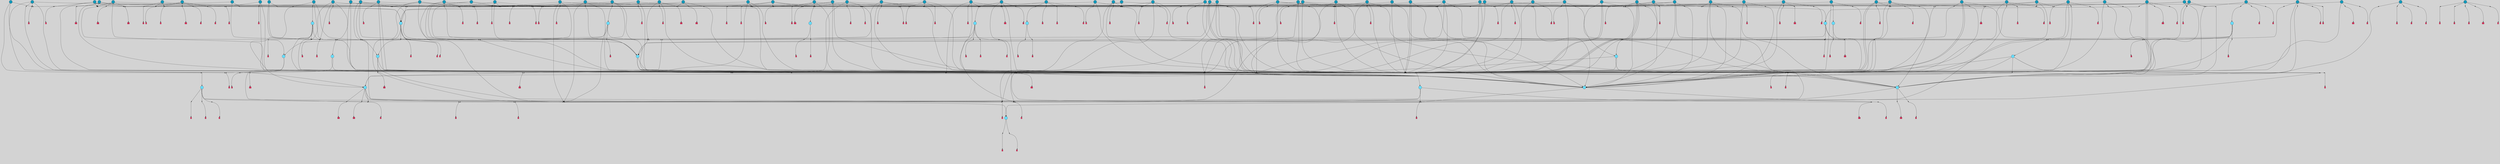 // File exported with GEGELATI v1.3.1
// On the 2024-04-08 17:50:08
// With the File::TPGGraphDotExporter
digraph{
	graph[pad = "0.212, 0.055" bgcolor = lightgray]
	node[shape=circle style = filled label = ""]
		T3 [fillcolor="#66ddff"]
		T4 [fillcolor="#66ddff"]
		T7 [fillcolor="#66ddff"]
		T9 [fillcolor="#66ddff"]
		T11 [fillcolor="#66ddff"]
		T24 [fillcolor="#66ddff"]
		T54 [fillcolor="#66ddff"]
		T129 [fillcolor="#66ddff"]
		T164 [fillcolor="#66ddff"]
		T207 [fillcolor="#66ddff"]
		T250 [fillcolor="#66ddff"]
		T264 [fillcolor="#1199bb"]
		T311 [fillcolor="#66ddff"]
		T317 [fillcolor="#66ddff"]
		T318 [fillcolor="#1199bb"]
		T344 [fillcolor="#1199bb"]
		T365 [fillcolor="#66ddff"]
		T430 [fillcolor="#1199bb"]
		T455 [fillcolor="#66ddff"]
		T503 [fillcolor="#1199bb"]
		T519 [fillcolor="#1199bb"]
		T542 [fillcolor="#1199bb"]
		T546 [fillcolor="#1199bb"]
		T563 [fillcolor="#1199bb"]
		T567 [fillcolor="#1199bb"]
		T573 [fillcolor="#1199bb"]
		T575 [fillcolor="#1199bb"]
		T585 [fillcolor="#1199bb"]
		T588 [fillcolor="#1199bb"]
		T593 [fillcolor="#1199bb"]
		T598 [fillcolor="#1199bb"]
		T601 [fillcolor="#1199bb"]
		T604 [fillcolor="#1199bb"]
		T608 [fillcolor="#1199bb"]
		T612 [fillcolor="#1199bb"]
		T627 [fillcolor="#1199bb"]
		T630 [fillcolor="#66ddff"]
		T643 [fillcolor="#1199bb"]
		T644 [fillcolor="#1199bb"]
		T653 [fillcolor="#1199bb"]
		T657 [fillcolor="#1199bb"]
		T321 [fillcolor="#1199bb"]
		T659 [fillcolor="#1199bb"]
		T660 [fillcolor="#1199bb"]
		T662 [fillcolor="#66ddff"]
		T663 [fillcolor="#1199bb"]
		T666 [fillcolor="#1199bb"]
		T668 [fillcolor="#66ddff"]
		T669 [fillcolor="#1199bb"]
		T670 [fillcolor="#1199bb"]
		T679 [fillcolor="#1199bb"]
		T682 [fillcolor="#1199bb"]
		T689 [fillcolor="#1199bb"]
		T695 [fillcolor="#1199bb"]
		T696 [fillcolor="#66ddff"]
		T697 [fillcolor="#1199bb"]
		T700 [fillcolor="#1199bb"]
		T704 [fillcolor="#1199bb"]
		T705 [fillcolor="#1199bb"]
		T706 [fillcolor="#1199bb"]
		T709 [fillcolor="#1199bb"]
		T712 [fillcolor="#1199bb"]
		T713 [fillcolor="#1199bb"]
		T714 [fillcolor="#1199bb"]
		T717 [fillcolor="#1199bb"]
		T721 [fillcolor="#1199bb"]
		T722 [fillcolor="#1199bb"]
		T726 [fillcolor="#1199bb"]
		T727 [fillcolor="#1199bb"]
		T728 [fillcolor="#1199bb"]
		T731 [fillcolor="#1199bb"]
		T732 [fillcolor="#1199bb"]
		T733 [fillcolor="#1199bb"]
		T735 [fillcolor="#1199bb"]
		T737 [fillcolor="#1199bb"]
		T739 [fillcolor="#1199bb"]
		T741 [fillcolor="#1199bb"]
		T745 [fillcolor="#1199bb"]
		T747 [fillcolor="#1199bb"]
		T749 [fillcolor="#1199bb"]
		T750 [fillcolor="#66ddff"]
		T754 [fillcolor="#1199bb"]
		T755 [fillcolor="#1199bb"]
		T758 [fillcolor="#66ddff"]
		T760 [fillcolor="#1199bb"]
		T761 [fillcolor="#1199bb"]
		T762 [fillcolor="#1199bb"]
		T763 [fillcolor="#1199bb"]
		T764 [fillcolor="#1199bb"]
		T765 [fillcolor="#1199bb"]
		T768 [fillcolor="#1199bb"]
		T770 [fillcolor="#1199bb"]
		T771 [fillcolor="#1199bb"]
		T773 [fillcolor="#1199bb"]
		T774 [fillcolor="#1199bb"]
		T775 [fillcolor="#1199bb"]
		T776 [fillcolor="#1199bb"]
		T777 [fillcolor="#1199bb"]
		T778 [fillcolor="#1199bb"]
		P9765 [fillcolor="#cccccc" shape=point] //6|
		I9765 [shape=box style=invis label="6|1&2|6#1|7&#92;n10|7&2|0#1|5&#92;n9|4&0|1#2|2&#92;n8|6&0|0#1|0&#92;n"]
		P9765 -> I9765[style=invis]
		A6908 [fillcolor="#ff3366" shape=box margin=0.03 width=0 height=0 label="3"]
		T3 -> P9765 -> A6908
		P9766 [fillcolor="#cccccc" shape=point] //3|
		I9766 [shape=box style=invis label="7|6&2|4#0|2&#92;n10|3&2|7#1|4&#92;n11|6&0|4#0|1&#92;n7|1&0|0#2|6&#92;n7|6&0|3#2|6&#92;n4|0&2|6#0|1&#92;n4|4&2|5#0|2&#92;n4|6&0|4#2|7&#92;n10|0&2|3#1|5&#92;n2|6&0|5#0|2&#92;n1|0&2|3#0|7&#92;n1|6&2|0#0|5&#92;n6|2&0|1#0|7&#92;n9|2&0|3#2|7&#92;n5|3&0|6#0|6&#92;n1|7&2|5#2|3&#92;n8|1&2|7#0|6&#92;n1|0&2|5#2|1&#92;n7|1&2|2#2|5&#92;n7|4&2|6#0|3&#92;n"]
		P9766 -> I9766[style=invis]
		A6909 [fillcolor="#ff3366" shape=box margin=0.03 width=0 height=0 label="4"]
		T3 -> P9766 -> A6909
		P9767 [fillcolor="#cccccc" shape=point] //7|
		I9767 [shape=box style=invis label="0|2&2|4#2|6&#92;n5|3&0|6#0|1&#92;n4|7&2|6#0|5&#92;n7|6&0|7#0|5&#92;n10|7&2|2#1|1&#92;n"]
		P9767 -> I9767[style=invis]
		A6910 [fillcolor="#ff3366" shape=box margin=0.03 width=0 height=0 label="4"]
		T4 -> P9767 -> A6910
		P9768 [fillcolor="#cccccc" shape=point] //0|
		I9768 [shape=box style=invis label="2|5&0|1#0|6&#92;n6|1&2|2#2|7&#92;n8|0&0|3#1|4&#92;n4|3&2|5#2|4&#92;n8|1&2|4#0|0&#92;n6|6&0|1#2|6&#92;n11|7&2|4#2|5&#92;n6|2&2|4#0|2&#92;n8|5&2|4#2|4&#92;n2|1&2|1#2|2&#92;n2|7&2|5#2|6&#92;n9|7&0|5#0|4&#92;n1|2&0|5#2|6&#92;n4|2&2|3#2|7&#92;n3|3&2|1#0|2&#92;n"]
		P9768 -> I9768[style=invis]
		A6911 [fillcolor="#ff3366" shape=box margin=0.03 width=0 height=0 label="5"]
		T4 -> P9768 -> A6911
		P9769 [fillcolor="#cccccc" shape=point] //-3|
		I9769 [shape=box style=invis label="1|6&2|7#0|7&#92;n10|2&0|7#1|3&#92;n9|6&2|7#2|2&#92;n5|3&0|7#0|7&#92;n1|6&2|3#0|0&#92;n2|3&2|3#2|2&#92;n5|1&2|6#0|6&#92;n"]
		P9769 -> I9769[style=invis]
		A6912 [fillcolor="#ff3366" shape=box margin=0.03 width=0 height=0 label="7"]
		T7 -> P9769 -> A6912
		P9770 [fillcolor="#cccccc" shape=point] //5|
		I9770 [shape=box style=invis label="0|5&2|3#0|1&#92;n0|6&2|1#2|4&#92;n6|2&2|6#0|7&#92;n7|4&0|3#0|1&#92;n5|4&0|7#1|6&#92;n9|1&0|5#2|2&#92;n6|3&2|3#1|7&#92;n11|7&2|4#1|6&#92;n2|5&0|1#0|0&#92;n4|7&0|0#0|2&#92;n6|2&0|6#0|0&#92;n2|1&2|6#2|4&#92;n10|0&2|0#1|0&#92;n6|6&2|4#0|6&#92;n"]
		P9770 -> I9770[style=invis]
		A6913 [fillcolor="#ff3366" shape=box margin=0.03 width=0 height=0 label="8"]
		T7 -> P9770 -> A6913
		P9771 [fillcolor="#cccccc" shape=point] //-6|
		I9771 [shape=box style=invis label="11|1&0|7#2|0&#92;n10|4&0|1#1|0&#92;n4|3&2|4#2|1&#92;n0|5&2|0#0|0&#92;n6|1&0|0#0|3&#92;n8|2&2|0#0|4&#92;n11|4&2|0#1|6&#92;n7|0&2|6#2|3&#92;n5|3&2|6#2|0&#92;n2|0&2|0#0|4&#92;n"]
		P9771 -> I9771[style=invis]
		A6914 [fillcolor="#ff3366" shape=box margin=0.03 width=0 height=0 label="9"]
		T9 -> P9771 -> A6914
		P9772 [fillcolor="#cccccc" shape=point] //2|
		I9772 [shape=box style=invis label="6|3&2|7#1|4&#92;n8|6&0|0#2|5&#92;n2|1&0|2#0|3&#92;n8|7&0|6#0|4&#92;n2|1&2|0#0|1&#92;n0|0&2|2#2|3&#92;n6|6&0|7#2|1&#92;n6|1&0|7#2|6&#92;n5|4&2|7#0|4&#92;n0|3&0|4#2|0&#92;n11|0&2|0#2|5&#92;n4|5&2|5#2|4&#92;n5|7&0|6#0|4&#92;n9|7&2|5#0|3&#92;n5|4&2|1#0|3&#92;n5|3&0|1#1|7&#92;n0|4&0|3#2|5&#92;n"]
		P9772 -> I9772[style=invis]
		A6915 [fillcolor="#ff3366" shape=box margin=0.03 width=0 height=0 label="10"]
		T9 -> P9772 -> A6915
		P9773 [fillcolor="#cccccc" shape=point] //6|
		I9773 [shape=box style=invis label="3|0&2|7#2|2&#92;n3|2&0|4#2|5&#92;n5|1&0|2#1|0&#92;n8|7&0|1#2|0&#92;n8|5&0|3#0|6&#92;n0|2&0|2#2|3&#92;n1|5&2|5#0|5&#92;n5|6&0|6#0|7&#92;n6|7&0|0#2|6&#92;n1|2&2|3#0|0&#92;n7|7&2|3#0|4&#92;n0|7&2|7#0|6&#92;n1|0&2|2#2|7&#92;n4|4&0|1#0|0&#92;n"]
		P9773 -> I9773[style=invis]
		A6916 [fillcolor="#ff3366" shape=box margin=0.03 width=0 height=0 label="11"]
		T11 -> P9773 -> A6916
		P9774 [fillcolor="#cccccc" shape=point] //-4|
		I9774 [shape=box style=invis label="4|1&0|4#2|6&#92;n1|2&2|2#2|0&#92;n1|2&2|0#0|6&#92;n8|4&2|3#2|5&#92;n5|5&2|1#1|0&#92;n"]
		P9774 -> I9774[style=invis]
		A6917 [fillcolor="#ff3366" shape=box margin=0.03 width=0 height=0 label="12"]
		T11 -> P9774 -> A6917
		P9775 [fillcolor="#cccccc" shape=point] //-3|
		I9775 [shape=box style=invis label="8|1&2|3#0|5&#92;n0|6&0|5#0|5&#92;n3|7&2|1#0|6&#92;n3|5&0|1#0|0&#92;n9|5&2|0#0|4&#92;n3|5&0|2#0|3&#92;n10|6&2|4#1|0&#92;n9|4&2|7#2|6&#92;n1|7&2|5#2|2&#92;n"]
		P9775 -> I9775[style=invis]
		A6918 [fillcolor="#ff3366" shape=box margin=0.03 width=0 height=0 label="5"]
		T4 -> P9775 -> A6918
		P9776 [fillcolor="#cccccc" shape=point] //1|
		I9776 [shape=box style=invis label="5|1&0|6#2|7&#92;n2|4&0|4#2|2&#92;n0|6&0|5#0|4&#92;n10|6&2|5#1|6&#92;n9|3&0|1#1|7&#92;n10|3&2|2#1|0&#92;n5|0&0|0#2|1&#92;n11|3&2|3#1|5&#92;n10|3&0|1#1|0&#92;n2|4&0|1#0|1&#92;n0|2&0|3#2|4&#92;n9|2&2|1#2|5&#92;n11|7&2|6#2|6&#92;n"]
		P9776 -> I9776[style=invis]
		T24 -> P9776 -> T7
		P9777 [fillcolor="#cccccc" shape=point] //5|
		I9777 [shape=box style=invis label="3|0&2|0#0|1&#92;n3|0&0|7#0|1&#92;n5|3&0|2#2|6&#92;n4|4&2|4#2|6&#92;n11|2&0|7#1|6&#92;n2|7&2|2#2|5&#92;n9|3&2|6#2|7&#92;n7|7&0|0#0|4&#92;n6|1&2|4#2|3&#92;n5|4&2|0#1|6&#92;n1|3&0|7#0|4&#92;n"]
		P9777 -> I9777[style=invis]
		A6919 [fillcolor="#ff3366" shape=box margin=0.03 width=0 height=0 label="7"]
		T24 -> P9777 -> A6919
		P9778 [fillcolor="#cccccc" shape=point] //-2|
		I9778 [shape=box style=invis label="4|1&0|4#0|3&#92;n4|2&0|5#2|0&#92;n5|5&2|6#0|5&#92;n1|4&0|1#0|2&#92;n6|3&2|7#1|5&#92;n0|4&2|0#0|3&#92;n8|5&2|5#1|2&#92;n10|7&2|7#1|1&#92;n3|4&0|0#2|1&#92;n3|6&2|5#2|5&#92;n8|3&0|1#0|7&#92;n10|0&2|7#1|3&#92;n4|1&2|4#0|1&#92;n9|3&2|0#0|4&#92;n3|6&2|0#0|4&#92;n1|2&0|6#2|1&#92;n4|0&2|1#2|2&#92;n"]
		P9778 -> I9778[style=invis]
		A6920 [fillcolor="#ff3366" shape=box margin=0.03 width=0 height=0 label="14"]
		T24 -> P9778 -> A6920
		P9779 [fillcolor="#cccccc" shape=point] //8|
		I9779 [shape=box style=invis label="9|0&0|1#2|0&#92;n10|1&2|5#1|4&#92;n8|2&2|6#0|4&#92;n2|4&2|5#2|3&#92;n4|2&2|2#0|2&#92;n7|5&0|2#0|0&#92;n8|2&2|1#1|3&#92;n8|7&0|7#2|1&#92;n1|1&0|0#0|7&#92;n5|6&2|5#1|0&#92;n6|6&2|5#0|0&#92;n11|4&0|3#2|6&#92;n4|2&2|4#0|7&#92;n5|6&0|1#2|0&#92;n11|3&0|2#0|7&#92;n"]
		P9779 -> I9779[style=invis]
		A6921 [fillcolor="#ff3366" shape=box margin=0.03 width=0 height=0 label="6"]
		T54 -> P9779 -> A6921
		T54 -> P9777
		P9780 [fillcolor="#cccccc" shape=point] //-10|
		I9780 [shape=box style=invis label="3|6&0|0#0|4&#92;n4|1&2|4#0|1&#92;n5|1&0|1#0|4&#92;n5|5&2|6#0|5&#92;n6|5&0|6#0|3&#92;n11|1&2|0#0|1&#92;n0|7&2|0#0|3&#92;n1|2&0|6#0|1&#92;n8|0&0|4#2|0&#92;n0|4&0|7#2|7&#92;n7|0&2|7#1|3&#92;n3|1&0|5#2|5&#92;n5|1&0|4#0|3&#92;n2|2&0|2#0|0&#92;n8|3&0|1#0|7&#92;n3|0&0|3#0|5&#92;n7|2&0|5#2|0&#92;n6|3&2|7#1|5&#92;n4|7&2|7#2|1&#92;n"]
		P9780 -> I9780[style=invis]
		A6922 [fillcolor="#ff3366" shape=box margin=0.03 width=0 height=0 label="14"]
		T54 -> P9780 -> A6922
		T54 -> P9770
		T129 -> P9779
		T129 -> P9777
		P9781 [fillcolor="#cccccc" shape=point] //10|
		I9781 [shape=box style=invis label="4|5&2|7#2|1&#92;n1|7&2|3#0|6&#92;n3|5&2|2#0|3&#92;n10|3&0|7#1|4&#92;n7|1&0|4#2|6&#92;n10|2&0|3#1|7&#92;n9|5&2|0#0|4&#92;n4|0&0|3#2|7&#92;n11|4&2|6#1|2&#92;n5|4&2|7#0|2&#92;n2|6&2|4#0|0&#92;n6|5&0|7#2|1&#92;n5|3&2|3#1|6&#92;n10|7&2|0#1|2&#92;n"]
		P9781 -> I9781[style=invis]
		A6923 [fillcolor="#ff3366" shape=box margin=0.03 width=0 height=0 label="5"]
		T129 -> P9781 -> A6923
		P9782 [fillcolor="#cccccc" shape=point] //5|
		I9782 [shape=box style=invis label="9|4&2|3#1|3&#92;n0|4&2|4#0|5&#92;n6|1&2|6#2|5&#92;n4|0&0|5#2|0&#92;n"]
		P9782 -> I9782[style=invis]
		A6924 [fillcolor="#ff3366" shape=box margin=0.03 width=0 height=0 label="7"]
		T129 -> P9782 -> A6924
		P9783 [fillcolor="#cccccc" shape=point] //6|
		I9783 [shape=box style=invis label="9|4&2|7#0|6&#92;n8|4&0|1#1|0&#92;n1|3&0|0#2|1&#92;n2|4&0|6#2|2&#92;n5|1&2|5#0|7&#92;n3|0&0|3#2|6&#92;n2|2&2|6#0|2&#92;n8|4&0|4#2|2&#92;n5|1&2|4#0|3&#92;n9|4&0|6#0|6&#92;n5|0&2|2#1|5&#92;n11|7&0|0#1|1&#92;n0|4&0|3#0|3&#92;n7|7&2|4#2|5&#92;n1|5&0|1#2|1&#92;n"]
		P9783 -> I9783[style=invis]
		A6925 [fillcolor="#ff3366" shape=box margin=0.03 width=0 height=0 label="1"]
		T129 -> P9783 -> A6925
		T164 -> P9768
		P9784 [fillcolor="#cccccc" shape=point] //-1|
		I9784 [shape=box style=invis label="6|4&0|4#2|4&#92;n4|5&2|5#2|4&#92;n9|7&2|5#0|3&#92;n3|7&2|6#0|6&#92;n8|7&0|6#0|4&#92;n2|1&2|0#0|1&#92;n8|6&0|0#2|5&#92;n2|1&0|2#0|3&#92;n6|1&0|7#2|6&#92;n6|3&0|1#1|6&#92;n5|4&2|7#0|4&#92;n0|7&0|4#2|0&#92;n11|0&2|0#2|5&#92;n3|7&2|0#2|7&#92;n8|3&2|7#1|4&#92;n5|7&0|6#0|4&#92;n0|0&2|3#2|3&#92;n5|4&2|1#0|3&#92;n0|4&0|3#2|5&#92;n"]
		P9784 -> I9784[style=invis]
		A6926 [fillcolor="#ff3366" shape=box margin=0.03 width=0 height=0 label="10"]
		T164 -> P9784 -> A6926
		P9785 [fillcolor="#cccccc" shape=point] //-7|
		I9785 [shape=box style=invis label="6|1&0|2#0|3&#92;n1|2&0|1#2|0&#92;n10|3&2|2#1|1&#92;n0|1&0|2#0|7&#92;n4|6&2|7#2|4&#92;n6|0&2|7#0|6&#92;n"]
		P9785 -> I9785[style=invis]
		A6927 [fillcolor="#ff3366" shape=box margin=0.03 width=0 height=0 label="7"]
		T164 -> P9785 -> A6927
		P9786 [fillcolor="#cccccc" shape=point] //-6|
		I9786 [shape=box style=invis label="11|7&0|1#0|6&#92;n3|5&0|1#0|3&#92;n1|5&0|5#0|6&#92;n1|7&2|5#2|2&#92;n0|0&0|2#2|2&#92;n4|4&0|1#0|5&#92;n6|4&2|2#0|2&#92;n0|6&2|5#0|5&#92;n0|3&2|2#2|6&#92;n"]
		P9786 -> I9786[style=invis]
		A6928 [fillcolor="#ff3366" shape=box margin=0.03 width=0 height=0 label="5"]
		T164 -> P9786 -> A6928
		P9787 [fillcolor="#cccccc" shape=point] //4|
		I9787 [shape=box style=invis label="4|3&0|6#0|3&#92;n5|7&2|3#2|2&#92;n5|6&0|7#1|2&#92;n1|4&2|6#0|3&#92;n8|4&2|1#2|5&#92;n9|5&2|4#1|4&#92;n2|4&0|5#0|7&#92;n10|0&0|6#1|3&#92;n3|0&0|6#0|2&#92;n2|7&2|7#2|6&#92;n5|2&0|5#1|5&#92;n10|4&2|5#1|7&#92;n4|0&0|4#2|4&#92;n11|1&0|4#2|6&#92;n10|6&2|0#1|4&#92;n9|7&0|3#1|4&#92;n4|5&2|7#0|6&#92;n11|5&2|6#2|3&#92;n0|3&0|5#0|1&#92;n"]
		P9787 -> I9787[style=invis]
		A6929 [fillcolor="#ff3366" shape=box margin=0.03 width=0 height=0 label="13"]
		T164 -> P9787 -> A6929
		P9788 [fillcolor="#cccccc" shape=point] //7|
		I9788 [shape=box style=invis label="7|0&2|1#2|0&#92;n9|7&2|1#1|7&#92;n8|2&0|1#1|0&#92;n6|6&0|2#1|1&#92;n2|2&0|5#0|0&#92;n5|7&0|0#2|1&#92;n5|1&2|5#1|5&#92;n4|7&2|4#2|3&#92;n10|5&2|2#1|5&#92;n1|3&2|2#2|0&#92;n10|2&2|6#1|5&#92;n"]
		P9788 -> I9788[style=invis]
		A6930 [fillcolor="#ff3366" shape=box margin=0.03 width=0 height=0 label="1"]
		T207 -> P9788 -> A6930
		P9789 [fillcolor="#cccccc" shape=point] //-3|
		I9789 [shape=box style=invis label="3|7&0|0#0|2&#92;n11|5&0|1#1|1&#92;n4|1&0|6#2|6&#92;n4|0&0|1#0|5&#92;n"]
		P9789 -> I9789[style=invis]
		T207 -> P9789 -> T24
		P9790 [fillcolor="#cccccc" shape=point] //5|
		I9790 [shape=box style=invis label="8|1&2|6#0|6&#92;n3|0&0|7#0|1&#92;n11|3&0|2#2|6&#92;n4|4&2|4#2|6&#92;n11|2&0|7#1|6&#92;n2|7&2|2#2|5&#92;n7|7&0|0#0|4&#92;n6|1&2|4#2|3&#92;n5|4&2|0#1|6&#92;n3|0&2|0#0|1&#92;n1|3&0|7#0|4&#92;n"]
		P9790 -> I9790[style=invis]
		A6931 [fillcolor="#ff3366" shape=box margin=0.03 width=0 height=0 label="7"]
		T207 -> P9790 -> A6931
		P9791 [fillcolor="#cccccc" shape=point] //5|
		I9791 [shape=box style=invis label="10|4&2|6#1|2&#92;n8|4&0|1#1|0&#92;n0|4&2|6#0|0&#92;n8|4&2|5#2|1&#92;n7|5&2|5#1|0&#92;n3|6&0|6#2|2&#92;n1|7&0|7#0|5&#92;n2|0&0|7#2|4&#92;n9|4&2|6#2|7&#92;n2|6&2|2#0|0&#92;n11|7&2|7#0|7&#92;n5|5&0|0#0|1&#92;n10|1&0|0#1|0&#92;n7|3&0|1#2|5&#92;n9|2&2|7#1|5&#92;n9|0&2|5#1|2&#92;n1|6&2|4#2|2&#92;n3|3&2|2#0|7&#92;n1|6&2|0#0|0&#92;n6|4&2|6#1|0&#92;n"]
		P9791 -> I9791[style=invis]
		A6932 [fillcolor="#ff3366" shape=box margin=0.03 width=0 height=0 label="1"]
		T207 -> P9791 -> A6932
		P9792 [fillcolor="#cccccc" shape=point] //7|
		I9792 [shape=box style=invis label="6|1&2|6#2|7&#92;n7|0&2|4#2|3&#92;n3|3&0|7#0|6&#92;n5|4&0|2#2|4&#92;n8|5&2|6#2|7&#92;n0|0&2|3#0|3&#92;n5|4&2|4#2|6&#92;n"]
		P9792 -> I9792[style=invis]
		T207 -> P9792 -> T4
		P9793 [fillcolor="#cccccc" shape=point] //8|
		I9793 [shape=box style=invis label="5|4&2|1#1|0&#92;n3|0&0|3#2|0&#92;n3|7&2|2#0|6&#92;n6|6&0|2#2|4&#92;n0|0&0|2#0|6&#92;n"]
		P9793 -> I9793[style=invis]
		T250 -> P9793 -> T164
		P9794 [fillcolor="#cccccc" shape=point] //5|
		I9794 [shape=box style=invis label="3|0&2|0#2|1&#92;n3|0&0|7#0|1&#92;n5|3&0|2#2|6&#92;n4|4&2|4#2|6&#92;n5|4&2|0#1|6&#92;n2|7&2|2#2|5&#92;n1|3&0|7#0|4&#92;n11|6&2|2#0|7&#92;n7|7&0|0#0|4&#92;n6|1&2|4#2|3&#92;n11|0&0|7#1|6&#92;n9|3&2|6#2|7&#92;n"]
		P9794 -> I9794[style=invis]
		A6933 [fillcolor="#ff3366" shape=box margin=0.03 width=0 height=0 label="7"]
		T250 -> P9794 -> A6933
		P9795 [fillcolor="#cccccc" shape=point] //7|
		I9795 [shape=box style=invis label="7|4&2|7#0|4&#92;n4|6&0|1#2|5&#92;n2|1&2|3#0|0&#92;n4|3&2|0#0|1&#92;n0|0&2|7#2|7&#92;n7|7&0|5#2|3&#92;n5|0&2|1#2|2&#92;n10|0&0|4#1|2&#92;n4|4&0|7#0|0&#92;n6|7&0|2#0|1&#92;n1|4&2|5#0|4&#92;n"]
		P9795 -> I9795[style=invis]
		A6934 [fillcolor="#ff3366" shape=box margin=0.03 width=0 height=0 label="0"]
		T250 -> P9795 -> A6934
		T250 -> P9777
		P9796 [fillcolor="#cccccc" shape=point] //10|
		I9796 [shape=box style=invis label="6|1&2|4#2|3&#92;n3|0&0|7#0|1&#92;n5|3&0|2#2|6&#92;n4|4&0|4#2|6&#92;n5|4&2|0#1|6&#92;n10|5&0|6#1|5&#92;n2|5&2|1#2|2&#92;n1|3&0|7#0|4&#92;n3|0&2|0#0|1&#92;n11|2&0|5#1|6&#92;n9|3&2|6#2|7&#92;n7|7&0|0#0|4&#92;n"]
		P9796 -> I9796[style=invis]
		A6935 [fillcolor="#ff3366" shape=box margin=0.03 width=0 height=0 label="7"]
		T250 -> P9796 -> A6935
		P9797 [fillcolor="#cccccc" shape=point] //-2|
		I9797 [shape=box style=invis label="11|7&2|0#1|7&#92;n4|3&0|1#2|5&#92;n0|4&2|4#2|7&#92;n1|6&0|0#0|4&#92;n4|0&0|0#0|5&#92;n0|6&2|3#2|0&#92;n9|6&2|5#1|3&#92;n0|7&2|1#2|5&#92;n4|4&0|5#0|1&#92;n10|4&0|0#1|0&#92;n"]
		P9797 -> I9797[style=invis]
		A6936 [fillcolor="#ff3366" shape=box margin=0.03 width=0 height=0 label="12"]
		T264 -> P9797 -> A6936
		P9798 [fillcolor="#cccccc" shape=point] //-3|
		I9798 [shape=box style=invis label="7|2&2|4#0|2&#92;n4|1&2|6#0|1&#92;n11|6&0|4#0|1&#92;n7|1&0|0#2|6&#92;n6|2&0|1#0|7&#92;n10|3&2|7#1|4&#92;n3|5&2|3#0|1&#92;n4|4&2|5#0|2&#92;n4|6&0|4#2|7&#92;n2|5&0|5#0|2&#92;n10|0&2|3#1|4&#92;n0|1&2|7#0|6&#92;n7|6&0|3#2|6&#92;n1|3&0|6#2|0&#92;n5|3&0|6#0|6&#92;n1|4&2|5#2|3&#92;n1|6&2|0#0|5&#92;n9|2&0|3#2|7&#92;n7|1&2|2#2|5&#92;n"]
		P9798 -> I9798[style=invis]
		T264 -> P9798 -> T207
		P9799 [fillcolor="#cccccc" shape=point] //2|
		I9799 [shape=box style=invis label="4|1&0|4#2|6&#92;n5|5&2|1#1|0&#92;n1|0&2|0#0|6&#92;n8|4&2|3#2|5&#92;n"]
		P9799 -> I9799[style=invis]
		T264 -> P9799 -> T11
		P9800 [fillcolor="#cccccc" shape=point] //2|
		I9800 [shape=box style=invis label="11|0&2|3#0|7&#92;n10|4&2|5#1|6&#92;n4|7&0|2#2|3&#92;n6|0&2|6#0|6&#92;n9|0&0|7#0|5&#92;n7|2&2|4#1|2&#92;n5|1&2|6#2|7&#92;n"]
		P9800 -> I9800[style=invis]
		T311 -> P9800 -> T7
		P9801 [fillcolor="#cccccc" shape=point] //5|
		I9801 [shape=box style=invis label="5|4&2|0#1|6&#92;n3|0&0|7#0|1&#92;n5|3&0|2#2|6&#92;n11|2&0|7#1|6&#92;n2|7&2|2#2|5&#92;n9|3&2|6#2|7&#92;n7|7&0|0#0|4&#92;n6|1&2|4#2|3&#92;n3|0&2|0#0|1&#92;n1|3&2|7#0|4&#92;n"]
		P9801 -> I9801[style=invis]
		A6937 [fillcolor="#ff3366" shape=box margin=0.03 width=0 height=0 label="7"]
		T311 -> P9801 -> A6937
		T311 -> P9797
		P9802 [fillcolor="#cccccc" shape=point] //-1|
		I9802 [shape=box style=invis label="1|7&2|1#0|6&#92;n8|1&2|3#0|5&#92;n10|6&2|7#1|0&#92;n1|7&2|5#0|2&#92;n0|3&0|3#2|2&#92;n3|5&0|1#0|0&#92;n3|5&0|2#0|3&#92;n1|5&2|0#0|4&#92;n5|7&2|2#2|5&#92;n4|0&2|3#0|3&#92;n"]
		P9802 -> I9802[style=invis]
		T311 -> P9802 -> T3
		P9803 [fillcolor="#cccccc" shape=point] //2|
		I9803 [shape=box style=invis label="4|1&0|5#0|1&#92;n6|4&0|7#2|4&#92;n10|5&2|6#1|4&#92;n9|2&0|4#2|3&#92;n6|2&2|3#1|7&#92;n8|1&0|2#0|3&#92;n4|0&2|0#0|1&#92;n"]
		P9803 -> I9803[style=invis]
		T311 -> P9803 -> T54
		P9804 [fillcolor="#cccccc" shape=point] //7|
		I9804 [shape=box style=invis label="9|6&2|6#1|3&#92;n9|7&2|0#1|7&#92;n3|0&2|0#0|0&#92;n1|6&0|0#0|4&#92;n7|4&0|3#0|1&#92;n"]
		P9804 -> I9804[style=invis]
		A6938 [fillcolor="#ff3366" shape=box margin=0.03 width=0 height=0 label="12"]
		T318 -> P9804 -> A6938
		P9805 [fillcolor="#cccccc" shape=point] //-9|
		I9805 [shape=box style=invis label="7|1&0|0#2|6&#92;n1|6&0|4#2|7&#92;n7|6&2|4#0|2&#92;n10|7&2|1#1|3&#92;n7|6&0|3#2|6&#92;n4|0&2|2#2|1&#92;n1|0&0|5#2|3&#92;n6|1&2|6#1|1&#92;n7|4&2|6#1|0&#92;n9|5&0|1#0|2&#92;n9|2&0|3#0|7&#92;n6|0&2|7#0|6&#92;n10|5&2|3#1|5&#92;n10|0&2|7#1|4&#92;n1|0&2|3#0|7&#92;n5|2&0|6#0|6&#92;n2|6&0|1#0|2&#92;n7|4&2|5#0|3&#92;n3|6&2|4#0|5&#92;n1|6&2|0#0|5&#92;n"]
		P9805 -> I9805[style=invis]
		A6939 [fillcolor="#ff3366" shape=box margin=0.03 width=0 height=0 label="4"]
		T318 -> P9805 -> A6939
		P9806 [fillcolor="#cccccc" shape=point] //-7|
		I9806 [shape=box style=invis label="9|1&2|7#2|1&#92;n7|0&2|0#2|7&#92;n2|3&2|3#2|2&#92;n8|5&2|1#0|3&#92;n5|5&0|7#0|1&#92;n1|6&2|7#0|7&#92;n10|2&0|7#1|3&#92;n6|4&2|2#2|4&#92;n0|6&2|5#0|2&#92;n"]
		P9806 -> I9806[style=invis]
		A6940 [fillcolor="#ff3366" shape=box margin=0.03 width=0 height=0 label="7"]
		T318 -> P9806 -> A6940
		P9807 [fillcolor="#cccccc" shape=point] //3|
		I9807 [shape=box style=invis label="7|6&2|4#0|2&#92;n10|3&2|7#1|4&#92;n11|6&0|4#0|1&#92;n7|1&0|0#2|6&#92;n7|6&0|3#2|6&#92;n4|0&2|6#0|1&#92;n4|4&2|5#0|2&#92;n4|6&0|4#2|7&#92;n10|0&2|3#1|5&#92;n2|6&0|5#0|2&#92;n1|0&2|3#0|7&#92;n1|6&2|0#0|5&#92;n6|2&0|1#0|7&#92;n9|2&0|3#2|7&#92;n5|3&0|6#0|6&#92;n1|7&2|5#2|3&#92;n8|1&2|7#0|6&#92;n1|0&2|5#2|1&#92;n7|1&2|2#2|5&#92;n7|4&2|6#0|3&#92;n"]
		P9807 -> I9807[style=invis]
		A6941 [fillcolor="#ff3366" shape=box margin=0.03 width=0 height=0 label="4"]
		T317 -> P9807 -> A6941
		P9808 [fillcolor="#cccccc" shape=point] //6|
		I9808 [shape=box style=invis label="6|1&2|6#1|7&#92;n10|7&2|0#1|5&#92;n9|4&0|1#2|2&#92;n8|6&0|0#1|0&#92;n"]
		P9808 -> I9808[style=invis]
		A6942 [fillcolor="#ff3366" shape=box margin=0.03 width=0 height=0 label="3"]
		T317 -> P9808 -> A6942
		P9809 [fillcolor="#cccccc" shape=point] //-9|
		I9809 [shape=box style=invis label="11|5&0|0#2|6&#92;n8|5&2|3#2|1&#92;n7|1&0|6#1|3&#92;n11|4&0|2#0|1&#92;n9|0&2|7#1|6&#92;n10|1&0|3#1|6&#92;n0|3&0|4#2|5&#92;n5|7&2|3#1|6&#92;n2|0&2|1#0|7&#92;n"]
		P9809 -> I9809[style=invis]
		A6943 [fillcolor="#ff3366" shape=box margin=0.03 width=0 height=0 label="2"]
		T318 -> P9809 -> A6943
		P9810 [fillcolor="#cccccc" shape=point] //-1|
		I9810 [shape=box style=invis label="1|7&2|1#0|6&#92;n8|1&2|3#0|5&#92;n10|6&2|7#1|0&#92;n1|7&2|5#0|2&#92;n0|3&0|3#2|2&#92;n3|5&0|1#0|0&#92;n3|5&0|2#0|3&#92;n1|5&2|0#0|4&#92;n5|7&2|2#2|5&#92;n4|0&2|3#0|3&#92;n"]
		P9810 -> I9810[style=invis]
		T318 -> P9810 -> T317
		P9811 [fillcolor="#cccccc" shape=point] //-4|
		I9811 [shape=box style=invis label="7|2&2|4#0|2&#92;n4|1&2|6#0|1&#92;n0|1&2|7#0|6&#92;n6|2&0|1#0|7&#92;n10|3&2|7#1|4&#92;n3|5&2|3#0|1&#92;n4|4&2|5#0|2&#92;n4|6&0|4#2|7&#92;n2|5&0|5#0|2&#92;n10|0&2|3#1|4&#92;n11|6&0|4#0|1&#92;n7|6&0|3#2|6&#92;n1|3&0|6#2|0&#92;n5|3&0|6#0|6&#92;n1|4&2|5#2|3&#92;n1|1&2|0#0|5&#92;n9|2&0|3#2|7&#92;n7|1&2|2#2|5&#92;n"]
		P9811 -> I9811[style=invis]
		T344 -> P9811 -> T207
		T344 -> P9799
		T344 -> P9799
		P9812 [fillcolor="#cccccc" shape=point] //2|
		I9812 [shape=box style=invis label="11|2&2|1#2|2&#92;n0|1&0|0#0|6&#92;n9|2&0|4#2|2&#92;n9|7&2|0#0|0&#92;n4|5&0|6#2|7&#92;n6|7&0|2#0|1&#92;n5|6&0|2#1|0&#92;n11|6&2|1#2|1&#92;n11|0&0|0#2|3&#92;n8|4&0|7#1|1&#92;n11|3&0|7#1|6&#92;n9|2&2|1#2|5&#92;n11|7&0|2#0|2&#92;n"]
		P9812 -> I9812[style=invis]
		T365 -> P9812 -> T3
		P9813 [fillcolor="#cccccc" shape=point] //4|
		I9813 [shape=box style=invis label="7|1&0|6#0|1&#92;n6|7&2|7#1|7&#92;n10|1&2|1#1|1&#92;n9|6&2|2#1|4&#92;n4|7&0|4#2|2&#92;n9|6&0|5#1|1&#92;n10|0&2|6#1|6&#92;n5|1&0|1#2|3&#92;n10|1&0|5#1|0&#92;n3|4&2|3#0|0&#92;n8|2&0|5#2|4&#92;n1|6&2|0#0|0&#92;n2|3&0|1#2|6&#92;n5|2&2|2#1|6&#92;n2|2&0|1#2|1&#92;n3|1&2|7#0|3&#92;n6|7&2|3#0|4&#92;n"]
		P9813 -> I9813[style=invis]
		A6944 [fillcolor="#ff3366" shape=box margin=0.03 width=0 height=0 label="10"]
		T365 -> P9813 -> A6944
		P9814 [fillcolor="#cccccc" shape=point] //3|
		I9814 [shape=box style=invis label="4|7&0|7#2|7&#92;n11|5&2|6#0|2&#92;n5|5&2|6#2|0&#92;n3|2&0|6#0|3&#92;n10|2&2|5#1|5&#92;n9|4&2|3#1|5&#92;n2|5&2|7#2|4&#92;n11|3&2|5#1|0&#92;n7|0&0|7#2|1&#92;n1|2&0|5#0|1&#92;n"]
		P9814 -> I9814[style=invis]
		A6945 [fillcolor="#ff3366" shape=box margin=0.03 width=0 height=0 label="5"]
		T365 -> P9814 -> A6945
		P9815 [fillcolor="#cccccc" shape=point] //4|
		I9815 [shape=box style=invis label="4|3&0|2#2|3&#92;n9|4&0|7#0|5&#92;n9|2&2|3#0|4&#92;n10|4&2|5#1|7&#92;n7|2&2|6#2|1&#92;n7|2&2|4#1|2&#92;n2|5&2|6#2|6&#92;n2|0&2|7#0|3&#92;n4|5&0|2#2|4&#92;n5|1&2|1#2|7&#92;n"]
		P9815 -> I9815[style=invis]
		T430 -> P9815 -> T7
		T430 -> P9777
		P9816 [fillcolor="#cccccc" shape=point] //2|
		I9816 [shape=box style=invis label="7|5&0|2#0|0&#92;n10|6&2|1#1|3&#92;n0|4&2|2#0|2&#92;n7|0&2|4#1|2&#92;n9|0&2|1#1|0&#92;n10|7&0|1#1|5&#92;n4|4&0|7#2|7&#92;n"]
		P9816 -> I9816[style=invis]
		T430 -> P9816 -> T311
		P9817 [fillcolor="#cccccc" shape=point] //7|
		I9817 [shape=box style=invis label="3|4&2|2#2|2&#92;n9|7&2|5#0|2&#92;n11|5&2|2#2|7&#92;n9|0&2|1#1|5&#92;n8|0&2|1#0|0&#92;n"]
		P9817 -> I9817[style=invis]
		A6946 [fillcolor="#ff3366" shape=box margin=0.03 width=0 height=0 label="7"]
		T430 -> P9817 -> A6946
		P9818 [fillcolor="#cccccc" shape=point] //-7|
		I9818 [shape=box style=invis label="10|2&0|6#1|3&#92;n5|3&0|7#0|7&#92;n10|6&0|0#1|5&#92;n5|2&0|2#0|1&#92;n1|0&2|7#0|7&#92;n1|6&2|3#0|0&#92;n9|2&2|7#2|2&#92;n7|0&2|7#2|5&#92;n7|0&2|6#0|2&#92;n2|3&2|3#2|2&#92;n"]
		P9818 -> I9818[style=invis]
		A6947 [fillcolor="#ff3366" shape=box margin=0.03 width=0 height=0 label="7"]
		T430 -> P9818 -> A6947
		P9819 [fillcolor="#cccccc" shape=point] //2|
		I9819 [shape=box style=invis label="9|0&0|7#0|5&#92;n10|4&2|5#1|6&#92;n4|7&0|2#2|3&#92;n6|0&2|6#0|6&#92;n11|0&2|3#0|7&#92;n7|0&2|4#1|2&#92;n6|3&2|6#2|1&#92;n5|1&2|6#2|7&#92;n"]
		P9819 -> I9819[style=invis]
		T455 -> P9819 -> T7
		T455 -> P9803
		P9820 [fillcolor="#cccccc" shape=point] //4|
		I9820 [shape=box style=invis label="6|0&2|6#0|7&#92;n11|2&0|3#1|2&#92;n11|3&0|7#1|5&#92;n10|4&2|6#1|6&#92;n1|0&2|7#0|6&#92;n4|4&2|6#0|2&#92;n4|7&0|2#2|3&#92;n1|7&0|4#2|3&#92;n9|0&0|7#0|0&#92;n"]
		P9820 -> I9820[style=invis]
		T455 -> P9820 -> T7
		P9821 [fillcolor="#cccccc" shape=point] //-3|
		I9821 [shape=box style=invis label="6|1&0|5#0|3&#92;n10|0&2|7#1|6&#92;n0|1&0|2#0|7&#92;n6|2&0|3#2|7&#92;n4|6&2|7#2|4&#92;n"]
		P9821 -> I9821[style=invis]
		A6948 [fillcolor="#ff3366" shape=box margin=0.03 width=0 height=0 label="7"]
		T455 -> P9821 -> A6948
		P9822 [fillcolor="#cccccc" shape=point] //7|
		I9822 [shape=box style=invis label="10|5&0|6#1|7&#92;n4|3&2|6#0|3&#92;n8|4&0|6#1|2&#92;n3|0&2|0#2|3&#92;n5|6&2|3#0|4&#92;n0|7&2|1#0|5&#92;n8|7&2|2#2|5&#92;n9|1&0|0#1|0&#92;n10|1&2|1#1|4&#92;n3|3&2|7#0|4&#92;n5|2&2|3#0|4&#92;n2|0&2|6#2|2&#92;n1|7&0|1#0|7&#92;n"]
		P9822 -> I9822[style=invis]
		T455 -> P9822 -> T365
		P9823 [fillcolor="#cccccc" shape=point] //-1|
		I9823 [shape=box style=invis label="6|5&2|4#1|4&#92;n0|7&2|6#2|1&#92;n3|5&0|7#2|7&#92;n1|7&0|7#0|4&#92;n1|0&2|0#0|0&#92;n2|1&2|4#0|4&#92;n"]
		P9823 -> I9823[style=invis]
		T503 -> P9823 -> T7
		P9824 [fillcolor="#cccccc" shape=point] //8|
		I9824 [shape=box style=invis label="10|3&2|2#1|5&#92;n6|3&0|7#1|3&#92;n0|0&2|0#0|4&#92;n4|0&2|0#0|7&#92;n4|5&0|4#2|2&#92;n0|6&2|0#2|0&#92;n10|3&0|1#1|0&#92;n1|3&2|7#2|2&#92;n8|2&2|0#0|4&#92;n3|7&0|0#0|5&#92;n11|2&0|3#1|4&#92;n6|5&0|1#1|6&#92;n5|0&0|7#0|0&#92;n6|4&2|0#1|6&#92;n"]
		P9824 -> I9824[style=invis]
		A6949 [fillcolor="#ff3366" shape=box margin=0.03 width=0 height=0 label="9"]
		T503 -> P9824 -> A6949
		T503 -> P9812
		P9825 [fillcolor="#cccccc" shape=point] //10|
		I9825 [shape=box style=invis label="6|2&2|2#0|7&#92;n6|1&0|3#2|5&#92;n2|5&2|2#2|5&#92;n9|6&2|0#0|6&#92;n5|5&0|2#2|6&#92;n6|1&2|7#2|3&#92;n9|3&2|6#1|7&#92;n10|0&2|7#1|2&#92;n2|6&2|4#0|7&#92;n3|2&2|2#2|7&#92;n5|4&2|0#2|5&#92;n7|0&2|4#0|1&#92;n"]
		P9825 -> I9825[style=invis]
		A6950 [fillcolor="#ff3366" shape=box margin=0.03 width=0 height=0 label="7"]
		T503 -> P9825 -> A6950
		P9826 [fillcolor="#cccccc" shape=point] //1|
		I9826 [shape=box style=invis label="8|2&2|6#1|6&#92;n10|3&0|6#1|5&#92;n0|3&0|7#2|0&#92;n6|2&2|7#0|4&#92;n2|3&2|4#0|2&#92;n7|0&2|3#1|6&#92;n2|6&2|5#2|5&#92;n1|5&0|5#0|4&#92;n0|0&2|2#0|6&#92;n9|2&0|7#0|1&#92;n9|5&2|5#2|5&#92;n0|1&0|4#2|3&#92;n7|4&0|0#2|5&#92;n6|6&2|0#2|3&#92;n0|6&0|1#0|7&#92;n2|7&2|3#2|6&#92;n10|6&2|3#1|3&#92;n9|6&2|5#1|2&#92;n6|3&0|2#0|7&#92;n"]
		P9826 -> I9826[style=invis]
		T503 -> P9826 -> T455
		P9827 [fillcolor="#cccccc" shape=point] //1|
		I9827 [shape=box style=invis label="7|1&0|6#0|1&#92;n6|7&2|7#1|7&#92;n10|1&2|1#1|1&#92;n9|6&2|2#1|4&#92;n4|7&0|4#2|2&#92;n9|6&0|5#1|1&#92;n10|0&2|6#1|6&#92;n5|1&0|1#2|3&#92;n10|1&0|5#1|0&#92;n9|0&0|0#0|1&#92;n3|4&2|3#0|0&#92;n5|2&2|2#1|6&#92;n1|6&2|0#0|0&#92;n2|3&0|0#2|6&#92;n8|2&0|5#2|4&#92;n2|2&0|1#2|1&#92;n3|1&2|7#0|3&#92;n6|7&2|3#0|4&#92;n"]
		P9827 -> I9827[style=invis]
		A6951 [fillcolor="#ff3366" shape=box margin=0.03 width=0 height=0 label="10"]
		T519 -> P9827 -> A6951
		P9828 [fillcolor="#cccccc" shape=point] //-9|
		I9828 [shape=box style=invis label="2|0&2|0#2|1&#92;n4|4&2|4#2|6&#92;n9|1&0|3#1|7&#92;n5|3&0|2#2|6&#92;n2|7&2|2#2|5&#92;n5|4&2|0#1|6&#92;n3|0&0|7#0|1&#92;n1|3&0|7#0|4&#92;n11|6&2|2#0|7&#92;n7|7&0|0#0|4&#92;n11|0&0|7#1|6&#92;n9|3&2|6#2|7&#92;n"]
		P9828 -> I9828[style=invis]
		A6952 [fillcolor="#ff3366" shape=box margin=0.03 width=0 height=0 label="7"]
		T519 -> P9828 -> A6952
		P9829 [fillcolor="#cccccc" shape=point] //-3|
		I9829 [shape=box style=invis label="8|1&2|3#0|5&#92;n0|6&2|5#0|5&#92;n3|3&2|6#0|5&#92;n3|7&2|1#0|6&#92;n9|5&2|0#0|4&#92;n5|0&0|5#0|5&#92;n3|5&0|0#0|0&#92;n10|6&2|4#1|0&#92;n1|7&2|5#2|2&#92;n"]
		P9829 -> I9829[style=invis]
		A6953 [fillcolor="#ff3366" shape=box margin=0.03 width=0 height=0 label="5"]
		T519 -> P9829 -> A6953
		P9830 [fillcolor="#cccccc" shape=point] //3|
		I9830 [shape=box style=invis label="6|1&2|5#0|0&#92;n4|5&0|0#0|4&#92;n0|3&0|4#2|6&#92;n1|4&2|1#0|4&#92;n2|0&2|0#0|6&#92;n1|7&2|4#0|4&#92;n1|0&0|3#0|3&#92;n11|6&2|4#2|4&#92;n"]
		P9830 -> I9830[style=invis]
		T519 -> P9830 -> T4
		T519 -> P9822
		T542 -> P9804
		P9831 [fillcolor="#cccccc" shape=point] //8|
		I9831 [shape=box style=invis label="7|1&0|0#2|6&#92;n1|6&0|4#2|7&#92;n7|6&2|0#0|2&#92;n10|7&2|1#1|3&#92;n7|6&0|3#2|6&#92;n4|0&2|2#2|1&#92;n1|0&0|5#2|3&#92;n6|1&2|6#1|1&#92;n7|4&2|6#1|0&#92;n9|5&0|1#0|2&#92;n7|4&2|5#0|3&#92;n6|0&2|7#0|6&#92;n10|5&2|3#1|5&#92;n10|0&2|7#1|4&#92;n1|0&2|3#0|7&#92;n5|2&0|6#0|6&#92;n2|6&0|1#0|2&#92;n9|2&0|3#0|7&#92;n3|6&2|4#0|5&#92;n1|6&2|0#0|5&#92;n"]
		P9831 -> I9831[style=invis]
		A6954 [fillcolor="#ff3366" shape=box margin=0.03 width=0 height=0 label="4"]
		T542 -> P9831 -> A6954
		P9832 [fillcolor="#cccccc" shape=point] //-8|
		I9832 [shape=box style=invis label="2|1&2|5#2|3&#92;n11|5&2|1#0|3&#92;n5|0&0|7#0|1&#92;n0|1&2|6#0|7&#92;n7|4&2|2#2|4&#92;n0|6&2|5#0|2&#92;n9|2&0|7#1|3&#92;n"]
		P9832 -> I9832[style=invis]
		A6955 [fillcolor="#ff3366" shape=box margin=0.03 width=0 height=0 label="7"]
		T542 -> P9832 -> A6955
		T542 -> P9810
		T542 -> P9822
		P9833 [fillcolor="#cccccc" shape=point] //10|
		I9833 [shape=box style=invis label="7|0&2|4#0|2&#92;n11|5&0|6#2|7&#92;n6|1&2|6#0|6&#92;n8|6&2|0#0|7&#92;n4|0&0|3#2|5&#92;n11|6&2|7#0|1&#92;n1|7&0|7#2|0&#92;n9|3&2|3#2|3&#92;n6|2&0|0#0|7&#92;n"]
		P9833 -> I9833[style=invis]
		T546 -> P9833 -> T7
		T546 -> P9822
		P9834 [fillcolor="#cccccc" shape=point] //7|
		I9834 [shape=box style=invis label="0|3&2|7#2|1&#92;n3|7&0|1#0|3&#92;n3|1&0|3#2|1&#92;n2|5&2|6#0|0&#92;n9|0&2|2#0|7&#92;n5|0&0|0#0|2&#92;n9|4&2|7#2|6&#92;n8|4&2|6#0|2&#92;n9|4&2|1#0|2&#92;n7|4&0|3#2|5&#92;n9|5&2|0#2|4&#92;n11|2&0|3#0|4&#92;n"]
		P9834 -> I9834[style=invis]
		A6956 [fillcolor="#ff3366" shape=box margin=0.03 width=0 height=0 label="5"]
		T546 -> P9834 -> A6956
		P9835 [fillcolor="#cccccc" shape=point] //6|
		I9835 [shape=box style=invis label="5|0&2|3#2|2&#92;n5|6&0|7#1|2&#92;n1|4&2|6#0|3&#92;n10|0&0|6#1|3&#92;n5|2&0|5#1|5&#92;n2|4&0|5#0|7&#92;n4|5&2|7#0|6&#92;n9|7&0|3#1|4&#92;n2|7&2|7#2|6&#92;n9|5&2|4#1|4&#92;n10|4&2|5#1|7&#92;n4|0&0|4#2|4&#92;n11|1&0|4#2|6&#92;n7|0&0|1#0|0&#92;n10|6&2|6#1|4&#92;n10|0&0|6#1|2&#92;n8|4&2|1#2|5&#92;n0|1&0|6#0|7&#92;n"]
		P9835 -> I9835[style=invis]
		A6957 [fillcolor="#ff3366" shape=box margin=0.03 width=0 height=0 label="13"]
		T546 -> P9835 -> A6957
		P9836 [fillcolor="#cccccc" shape=point] //-4|
		I9836 [shape=box style=invis label="1|2&0|0#2|1&#92;n5|1&2|2#2|0&#92;n0|7&0|7#2|1&#92;n10|1&0|6#1|7&#92;n2|4&0|6#0|2&#92;n0|7&2|7#2|3&#92;n2|7&2|1#2|1&#92;n8|7&2|7#1|0&#92;n3|3&2|1#0|5&#92;n4|5&0|3#2|3&#92;n4|4&0|5#2|4&#92;n4|0&2|2#0|1&#92;n1|6&2|4#2|5&#92;n4|0&0|7#2|6&#92;n0|0&2|5#0|5&#92;n"]
		P9836 -> I9836[style=invis]
		A6958 [fillcolor="#ff3366" shape=box margin=0.03 width=0 height=0 label="1"]
		T546 -> P9836 -> A6958
		P9837 [fillcolor="#cccccc" shape=point] //2|
		I9837 [shape=box style=invis label="0|2&2|6#2|6&#92;n7|0&2|7#1|7&#92;n10|7&0|5#1|6&#92;n0|5&2|7#0|4&#92;n3|1&0|1#2|6&#92;n4|7&0|2#0|6&#92;n"]
		P9837 -> I9837[style=invis]
		T563 -> P9837 -> T164
		T563 -> P9822
		P9838 [fillcolor="#cccccc" shape=point] //-3|
		I9838 [shape=box style=invis label="3|0&2|0#0|1&#92;n4|4&2|4#2|6&#92;n5|3&0|2#2|6&#92;n3|0&0|7#0|1&#92;n11|2&0|7#1|6&#92;n2|7&2|2#2|5&#92;n9|0&2|6#2|7&#92;n7|7&0|0#0|4&#92;n6|1&2|4#2|3&#92;n5|4&2|0#1|6&#92;n1|3&0|7#0|4&#92;n"]
		P9838 -> I9838[style=invis]
		A6959 [fillcolor="#ff3366" shape=box margin=0.03 width=0 height=0 label="7"]
		T563 -> P9838 -> A6959
		P9839 [fillcolor="#cccccc" shape=point] //9|
		I9839 [shape=box style=invis label="6|0&0|6#2|0&#92;n7|1&2|5#1|2&#92;n1|6&2|3#0|7&#92;n4|2&0|7#0|1&#92;n"]
		P9839 -> I9839[style=invis]
		A6960 [fillcolor="#ff3366" shape=box margin=0.03 width=0 height=0 label="2"]
		T563 -> P9839 -> A6960
		P9840 [fillcolor="#cccccc" shape=point] //-1|
		I9840 [shape=box style=invis label="0|7&2|6#2|1&#92;n8|3&0|5#2|5&#92;n3|5&0|7#2|7&#92;n2|1&2|4#0|4&#92;n0|5&0|3#2|4&#92;n1|0&0|7#0|4&#92;n6|5&2|4#1|4&#92;n11|7&2|2#2|2&#92;n"]
		P9840 -> I9840[style=invis]
		T567 -> P9840 -> T7
		T567 -> P9822
		P9841 [fillcolor="#cccccc" shape=point] //-6|
		I9841 [shape=box style=invis label="6|3&2|7#1|7&#92;n8|2&0|7#0|0&#92;n10|0&2|4#1|4&#92;n"]
		P9841 -> I9841[style=invis]
		T567 -> P9841 -> T7
		P9842 [fillcolor="#cccccc" shape=point] //9|
		I9842 [shape=box style=invis label="10|3&0|5#1|7&#92;n9|0&2|4#2|2&#92;n"]
		P9842 -> I9842[style=invis]
		A6961 [fillcolor="#ff3366" shape=box margin=0.03 width=0 height=0 label="3"]
		T567 -> P9842 -> A6961
		P9843 [fillcolor="#cccccc" shape=point] //-1|
		I9843 [shape=box style=invis label="11|6&2|2#2|7&#92;n0|7&0|3#2|2&#92;n3|6&0|7#0|5&#92;n6|0&2|0#0|2&#92;n10|3&2|2#1|1&#92;n"]
		P9843 -> I9843[style=invis]
		A6962 [fillcolor="#ff3366" shape=box margin=0.03 width=0 height=0 label="4"]
		T567 -> P9843 -> A6962
		P9844 [fillcolor="#cccccc" shape=point] //4|
		I9844 [shape=box style=invis label="1|7&0|1#0|7&#92;n0|7&2|1#0|5&#92;n8|4&0|6#1|2&#92;n3|0&2|0#2|3&#92;n5|6&2|3#0|4&#92;n4|3&2|6#0|3&#92;n3|3&2|7#0|2&#92;n9|0&0|0#1|0&#92;n5|2&2|3#0|4&#92;n2|0&2|6#2|6&#92;n10|5&0|6#1|7&#92;n"]
		P9844 -> I9844[style=invis]
		T573 -> P9844 -> T365
		P9845 [fillcolor="#cccccc" shape=point] //6|
		I9845 [shape=box style=invis label="6|1&2|6#1|7&#92;n10|7&2|0#1|5&#92;n9|4&0|1#2|2&#92;n8|6&0|0#1|0&#92;n"]
		P9845 -> I9845[style=invis]
		A6963 [fillcolor="#ff3366" shape=box margin=0.03 width=0 height=0 label="3"]
		T573 -> P9845 -> A6963
		P9846 [fillcolor="#cccccc" shape=point] //3|
		I9846 [shape=box style=invis label="11|2&0|3#0|4&#92;n8|1&2|5#0|5&#92;n3|0&2|7#0|7&#92;n8|3&2|1#0|1&#92;n9|0&2|2#0|7&#92;n9|6&0|1#0|2&#92;n2|5&0|6#0|0&#92;n5|0&0|0#0|2&#92;n4|2&0|5#2|3&#92;n9|7&2|7#0|6&#92;n8|7&0|3#2|7&#92;n7|1&2|4#2|5&#92;n9|5&2|0#2|4&#92;n7|2&0|4#1|5&#92;n"]
		P9846 -> I9846[style=invis]
		A6964 [fillcolor="#ff3366" shape=box margin=0.03 width=0 height=0 label="5"]
		T573 -> P9846 -> A6964
		P9847 [fillcolor="#cccccc" shape=point] //-2|
		I9847 [shape=box style=invis label="7|4&0|2#2|6&#92;n5|7&0|5#0|4&#92;n3|0&0|7#2|4&#92;n5|5&0|0#0|7&#92;n11|7&2|2#2|3&#92;n"]
		P9847 -> I9847[style=invis]
		A6965 [fillcolor="#ff3366" shape=box margin=0.03 width=0 height=0 label="3"]
		T573 -> P9847 -> A6965
		T575 -> P9827
		T575 -> P9829
		T575 -> P9830
		T575 -> P9822
		P9848 [fillcolor="#cccccc" shape=point] //-6|
		I9848 [shape=box style=invis label="7|1&0|6#0|1&#92;n6|7&2|7#1|7&#92;n10|5&2|1#1|1&#92;n9|6&2|2#1|4&#92;n3|1&2|7#0|3&#92;n9|6&0|5#1|1&#92;n10|0&2|6#1|6&#92;n5|1&0|1#2|3&#92;n10|1&0|5#1|0&#92;n3|4&2|3#0|0&#92;n8|2&0|5#2|4&#92;n1|6&2|0#0|0&#92;n2|3&0|1#2|6&#92;n5|2&2|2#1|6&#92;n2|2&0|1#2|1&#92;n4|7&0|4#2|2&#92;n6|7&2|3#0|4&#92;n"]
		P9848 -> I9848[style=invis]
		A6966 [fillcolor="#ff3366" shape=box margin=0.03 width=0 height=0 label="10"]
		T575 -> P9848 -> A6966
		P9849 [fillcolor="#cccccc" shape=point] //5|
		I9849 [shape=box style=invis label="1|6&2|7#0|7&#92;n9|2&2|7#2|3&#92;n10|2&0|7#1|3&#92;n0|0&2|7#2|2&#92;n1|6&2|3#0|0&#92;n2|3&2|3#2|2&#92;n"]
		P9849 -> I9849[style=invis]
		A6967 [fillcolor="#ff3366" shape=box margin=0.03 width=0 height=0 label="7"]
		T585 -> P9849 -> A6967
		T585 -> P9822
		P9850 [fillcolor="#cccccc" shape=point] //9|
		I9850 [shape=box style=invis label="10|5&2|7#1|6&#92;n5|1&2|6#1|7&#92;n8|0&2|2#1|0&#92;n10|4&2|4#1|5&#92;n5|7&0|0#0|4&#92;n7|3&2|3#1|7&#92;n0|1&0|1#2|3&#92;n5|3&0|3#2|6&#92;n"]
		P9850 -> I9850[style=invis]
		A6968 [fillcolor="#ff3366" shape=box margin=0.03 width=0 height=0 label="7"]
		T585 -> P9850 -> A6968
		T585 -> P9798
		P9851 [fillcolor="#cccccc" shape=point] //-5|
		I9851 [shape=box style=invis label="10|6&2|5#1|6&#92;n9|3&0|1#1|7&#92;n2|4&0|1#0|1&#92;n11|3&0|7#1|6&#92;n5|1&0|6#2|7&#92;n8|0&0|0#0|1&#92;n0|6&0|7#0|4&#92;n6|7&2|6#2|6&#92;n11|0&2|3#0|5&#92;n"]
		P9851 -> I9851[style=invis]
		T585 -> P9851 -> T7
		T588 -> P9822
		P9852 [fillcolor="#cccccc" shape=point] //9|
		I9852 [shape=box style=invis label="5|5&0|1#2|3&#92;n10|2&2|1#1|4&#92;n7|4&2|3#1|2&#92;n2|0&0|5#2|1&#92;n8|3&0|6#0|6&#92;n9|7&2|1#1|4&#92;n8|2&0|3#1|0&#92;n11|7&2|5#2|2&#92;n4|5&2|3#2|2&#92;n"]
		P9852 -> I9852[style=invis]
		T588 -> P9852 -> T129
		P9853 [fillcolor="#cccccc" shape=point] //3|
		I9853 [shape=box style=invis label="7|2&0|2#2|4&#92;n0|4&0|6#2|7&#92;n9|0&0|1#2|2&#92;n8|6&0|0#1|0&#92;n"]
		P9853 -> I9853[style=invis]
		A6969 [fillcolor="#ff3366" shape=box margin=0.03 width=0 height=0 label="3"]
		T588 -> P9853 -> A6969
		T593 -> P9823
		T593 -> P9812
		T593 -> P9825
		P9854 [fillcolor="#cccccc" shape=point] //1|
		I9854 [shape=box style=invis label="8|2&2|6#1|6&#92;n10|3&0|6#1|5&#92;n6|2&2|7#0|4&#92;n2|3&2|4#0|2&#92;n7|0&2|3#1|6&#92;n0|6&0|1#0|7&#92;n1|5&0|5#0|4&#92;n2|6&2|6#0|1&#92;n0|0&0|2#0|6&#92;n9|2&0|7#0|1&#92;n9|5&2|5#2|5&#92;n0|1&0|4#2|3&#92;n7|4&0|0#2|5&#92;n6|6&2|0#2|3&#92;n2|6&2|5#2|5&#92;n2|7&2|3#2|6&#92;n10|6&2|3#1|3&#92;n9|6&2|5#1|2&#92;n6|3&0|2#0|7&#92;n"]
		P9854 -> I9854[style=invis]
		T593 -> P9854 -> T455
		P9855 [fillcolor="#cccccc" shape=point] //-3|
		I9855 [shape=box style=invis label="10|0&2|4#1|1&#92;n8|1&2|3#0|5&#92;n10|6&0|5#1|5&#92;n3|7&0|1#0|6&#92;n3|5&0|1#0|0&#92;n10|6&2|4#1|0&#92;n3|5&0|2#0|3&#92;n1|7&2|5#2|2&#92;n9|4&2|7#2|6&#92;n9|5&2|0#0|4&#92;n2|3&2|2#2|0&#92;n"]
		P9855 -> I9855[style=invis]
		A6970 [fillcolor="#ff3366" shape=box margin=0.03 width=0 height=0 label="5"]
		T593 -> P9855 -> A6970
		P9856 [fillcolor="#cccccc" shape=point] //-2|
		I9856 [shape=box style=invis label="1|0&0|3#0|3&#92;n2|7&0|4#0|4&#92;n11|6&2|1#1|4&#92;n6|1&2|5#0|0&#92;n2|0&2|0#0|6&#92;n1|3&2|1#0|4&#92;n"]
		P9856 -> I9856[style=invis]
		A6971 [fillcolor="#ff3366" shape=box margin=0.03 width=0 height=0 label="2"]
		T598 -> P9856 -> A6971
		P9857 [fillcolor="#cccccc" shape=point] //2|
		I9857 [shape=box style=invis label="0|7&2|5#0|4&#92;n3|0&2|1#0|0&#92;n5|6&0|7#0|4&#92;n8|5&0|5#2|7&#92;n10|6&2|1#1|2&#92;n8|2&0|5#0|5&#92;n0|0&2|1#0|6&#92;n10|3&0|7#1|1&#92;n"]
		P9857 -> I9857[style=invis]
		A6972 [fillcolor="#ff3366" shape=box margin=0.03 width=0 height=0 label="5"]
		T598 -> P9857 -> A6972
		P9858 [fillcolor="#cccccc" shape=point] //9|
		I9858 [shape=box style=invis label="9|7&2|7#2|2&#92;n10|1&0|2#1|3&#92;n0|6&0|5#0|5&#92;n9|7&2|7#2|6&#92;n3|5&0|1#0|0&#92;n10|6&2|4#1|0&#92;n8|1&2|3#0|5&#92;n6|7&2|1#0|5&#92;n3|0&0|2#0|0&#92;n"]
		P9858 -> I9858[style=invis]
		A6973 [fillcolor="#ff3366" shape=box margin=0.03 width=0 height=0 label="5"]
		T598 -> P9858 -> A6973
		T598 -> P9822
		T598 -> P9840
		P9859 [fillcolor="#cccccc" shape=point] //-4|
		I9859 [shape=box style=invis label="10|6&2|6#1|6&#92;n7|7&2|4#0|2&#92;n4|1&2|6#0|1&#92;n10|3&2|7#1|4&#92;n3|6&0|4#0|5&#92;n2|5&0|5#0|2&#92;n4|6&0|4#0|1&#92;n3|5&2|3#0|1&#92;n4|4&2|5#0|2&#92;n9|2&0|3#2|7&#92;n10|0&2|3#1|4&#92;n7|1&0|0#2|6&#92;n4|6&0|4#2|7&#92;n1|7&0|2#2|4&#92;n1|7&0|6#2|0&#92;n5|3&0|6#0|5&#92;n7|6&0|3#2|6&#92;n1|6&2|0#0|5&#92;n1|4&2|5#2|3&#92;n7|1&2|2#2|5&#92;n"]
		P9859 -> I9859[style=invis]
		T601 -> P9859 -> T207
		T601 -> P9799
		T601 -> P9853
		P9860 [fillcolor="#cccccc" shape=point] //-7|
		I9860 [shape=box style=invis label="0|0&2|1#0|4&#92;n9|3&2|5#1|7&#92;n9|0&2|5#0|2&#92;n11|5&2|5#2|7&#92;n3|5&2|2#0|3&#92;n3|4&2|2#2|6&#92;n"]
		P9860 -> I9860[style=invis]
		A6974 [fillcolor="#ff3366" shape=box margin=0.03 width=0 height=0 label="7"]
		T604 -> P9860 -> A6974
		T604 -> P9822
		T604 -> P9785
		P9861 [fillcolor="#cccccc" shape=point] //2|
		I9861 [shape=box style=invis label="8|0&2|4#0|3&#92;n"]
		P9861 -> I9861[style=invis]
		A6975 [fillcolor="#ff3366" shape=box margin=0.03 width=0 height=0 label="3"]
		T604 -> P9861 -> A6975
		P9862 [fillcolor="#cccccc" shape=point] //4|
		I9862 [shape=box style=invis label="4|0&2|5#0|3&#92;n8|4&2|5#0|2&#92;n4|1&0|2#2|6&#92;n4|6&0|0#0|0&#92;n"]
		P9862 -> I9862[style=invis]
		T604 -> P9862 -> T7
		T608 -> P9849
		P9863 [fillcolor="#cccccc" shape=point] //4|
		I9863 [shape=box style=invis label="11|2&0|3#1|2&#92;n6|0&2|6#0|7&#92;n11|3&0|7#1|5&#92;n10|4&2|6#1|6&#92;n1|0&2|7#0|6&#92;n4|4&2|4#0|2&#92;n4|7&0|2#2|3&#92;n1|7&0|4#2|3&#92;n9|0&0|7#0|0&#92;n"]
		P9863 -> I9863[style=invis]
		T608 -> P9863 -> T207
		T608 -> P9793
		T608 -> P9823
		P9864 [fillcolor="#cccccc" shape=point] //10|
		I9864 [shape=box style=invis label="7|0&2|4#0|2&#92;n11|2&0|6#2|7&#92;n6|1&2|6#0|6&#92;n8|6&2|0#0|7&#92;n6|2&0|0#0|7&#92;n11|6&2|7#0|1&#92;n1|7&0|7#2|0&#92;n3|6&2|7#2|1&#92;n9|3&2|3#2|3&#92;n4|0&0|3#2|5&#92;n"]
		P9864 -> I9864[style=invis]
		T612 -> P9864 -> T7
		T612 -> P9822
		T612 -> P9824
		T612 -> P9774
		T627 -> P9833
		P9865 [fillcolor="#cccccc" shape=point] //4|
		I9865 [shape=box style=invis label="6|0&2|6#0|7&#92;n9|1&2|4#0|4&#92;n11|2&0|3#1|2&#92;n1|7&0|4#2|3&#92;n10|4&2|6#1|6&#92;n1|0&2|7#0|6&#92;n4|4&2|6#0|2&#92;n4|7&0|2#2|3&#92;n11|3&0|7#1|5&#92;n9|0&2|7#0|0&#92;n"]
		P9865 -> I9865[style=invis]
		T627 -> P9865 -> T7
		T627 -> P9821
		T627 -> P9822
		T627 -> P9857
		P9866 [fillcolor="#cccccc" shape=point] //6|
		I9866 [shape=box style=invis label="4|4&0|7#2|7&#92;n10|6&0|1#1|3&#92;n7|5&0|2#0|7&#92;n10|7&0|1#1|5&#92;n9|0&2|1#1|0&#92;n"]
		P9866 -> I9866[style=invis]
		A6976 [fillcolor="#ff3366" shape=box margin=0.03 width=0 height=0 label="7"]
		T630 -> P9866 -> A6976
		T630 -> P9837
		T630 -> P9822
		P9867 [fillcolor="#cccccc" shape=point] //7|
		I9867 [shape=box style=invis label="0|3&2|7#2|1&#92;n3|7&0|1#0|3&#92;n3|1&0|3#2|1&#92;n5|0&0|0#0|2&#92;n9|0&2|2#0|7&#92;n2|5&2|6#0|0&#92;n9|4&2|7#2|6&#92;n8|4&2|6#0|2&#92;n9|5&2|1#0|2&#92;n8|1&2|5#0|5&#92;n9|5&2|0#2|4&#92;n11|2&0|3#0|4&#92;n"]
		P9867 -> I9867[style=invis]
		A6977 [fillcolor="#ff3366" shape=box margin=0.03 width=0 height=0 label="5"]
		T630 -> P9867 -> A6977
		T643 -> P9822
		T643 -> P9862
		P9868 [fillcolor="#cccccc" shape=point] //-1|
		I9868 [shape=box style=invis label="6|5&0|3#0|6&#92;n6|0&0|3#0|2&#92;n7|2&0|6#1|3&#92;n"]
		P9868 -> I9868[style=invis]
		A6978 [fillcolor="#ff3366" shape=box margin=0.03 width=0 height=0 label="7"]
		T643 -> P9868 -> A6978
		T644 -> P9833
		T644 -> P9821
		T644 -> P9822
		P9869 [fillcolor="#cccccc" shape=point] //0|
		I9869 [shape=box style=invis label="0|4&0|7#2|1&#92;n3|1&0|3#2|1&#92;n9|5&2|3#0|2&#92;n9|0&2|2#0|7&#92;n2|5&2|6#0|0&#92;n3|1&0|4#2|6&#92;n5|5&2|2#2|5&#92;n5|0&0|0#0|2&#92;n8|1&2|5#0|5&#92;n4|6&0|0#2|7&#92;n9|4&2|7#2|6&#92;n"]
		P9869 -> I9869[style=invis]
		A6979 [fillcolor="#ff3366" shape=box margin=0.03 width=0 height=0 label="5"]
		T644 -> P9869 -> A6979
		P9870 [fillcolor="#cccccc" shape=point] //3|
		I9870 [shape=box style=invis label="0|7&2|5#0|4&#92;n8|4&0|5#0|6&#92;n8|5&0|5#2|7&#92;n5|6&0|7#0|4&#92;n7|0&0|5#2|1&#92;n10|6&2|1#1|2&#92;n0|0&2|1#0|6&#92;n10|3&0|7#1|1&#92;n8|2&0|5#2|4&#92;n"]
		P9870 -> I9870[style=invis]
		A6980 [fillcolor="#ff3366" shape=box margin=0.03 width=0 height=0 label="5"]
		T644 -> P9870 -> A6980
		T653 -> P9840
		P9871 [fillcolor="#cccccc" shape=point] //-2|
		I9871 [shape=box style=invis label="9|0&2|5#0|2&#92;n3|4&2|2#2|2&#92;n11|5&2|5#2|7&#92;n3|5&2|2#0|3&#92;n0|0&2|1#0|0&#92;n"]
		P9871 -> I9871[style=invis]
		A6981 [fillcolor="#ff3366" shape=box margin=0.03 width=0 height=0 label="7"]
		T653 -> P9871 -> A6981
		P9872 [fillcolor="#cccccc" shape=point] //-10|
		I9872 [shape=box style=invis label="0|5&2|7#2|1&#92;n8|5&0|3#0|3&#92;n5|6&0|5#1|0&#92;n6|0&2|0#1|1&#92;n"]
		P9872 -> I9872[style=invis]
		T653 -> P9872 -> T7
		T653 -> P9842
		T653 -> P9822
		T657 -> P9822
		P9873 [fillcolor="#cccccc" shape=point] //0|
		I9873 [shape=box style=invis label="10|4&0|0#1|0&#92;n9|6&2|2#1|3&#92;n4|0&0|0#0|5&#92;n8|7&2|1#2|5&#92;n0|6&2|3#2|0&#92;n0|4&2|4#2|7&#92;n6|2&0|6#0|1&#92;n1|1&0|0#2|4&#92;n4|4&0|5#2|1&#92;n10|0&0|2#1|0&#92;n"]
		P9873 -> I9873[style=invis]
		A6982 [fillcolor="#ff3366" shape=box margin=0.03 width=0 height=0 label="12"]
		T657 -> P9873 -> A6982
		P9874 [fillcolor="#cccccc" shape=point] //8|
		I9874 [shape=box style=invis label="3|5&2|0#2|4&#92;n6|0&2|5#0|6&#92;n8|5&0|2#0|1&#92;n"]
		P9874 -> I9874[style=invis]
		A6983 [fillcolor="#ff3366" shape=box margin=0.03 width=0 height=0 label="5"]
		T657 -> P9874 -> A6983
		T657 -> P9840
		T321 -> P9804
		T321 -> P9805
		P9875 [fillcolor="#cccccc" shape=point] //-7|
		I9875 [shape=box style=invis label="9|5&2|0#2|6&#92;n11|4&0|6#0|1&#92;n0|3&0|4#2|5&#92;n8|5&2|3#2|1&#92;n9|0&2|7#1|6&#92;n2|0&2|1#0|5&#92;n5|7&2|3#1|6&#92;n4|1&0|5#2|6&#92;n0|1&2|3#0|2&#92;n10|3&2|1#1|7&#92;n"]
		P9875 -> I9875[style=invis]
		T321 -> P9875 -> T250
		T321 -> P9867
		T321 -> P9822
		T659 -> P9840
		P9876 [fillcolor="#cccccc" shape=point] //-9|
		I9876 [shape=box style=invis label="3|4&2|0#2|3&#92;n4|3&2|6#0|3&#92;n10|5&0|6#1|7&#92;n5|6&2|3#2|4&#92;n0|7&0|1#0|5&#92;n1|1&0|5#0|4&#92;n0|3&0|6#0|1&#92;n8|7&2|2#2|5&#92;n2|1&0|1#0|4&#92;n9|1&0|0#1|0&#92;n2|0&2|1#2|2&#92;n1|7&0|1#0|7&#92;n5|2&2|3#0|4&#92;n10|1&2|1#1|4&#92;n"]
		P9876 -> I9876[style=invis]
		T659 -> P9876 -> T365
		T659 -> P9841
		P9877 [fillcolor="#cccccc" shape=point] //-5|
		I9877 [shape=box style=invis label="1|2&0|0#2|1&#92;n0|7&2|7#2|3&#92;n1|6&2|4#2|5&#92;n10|1&0|5#1|7&#92;n11|5&2|6#2|1&#92;n2|4&0|6#0|2&#92;n4|5&0|3#2|3&#92;n2|7&0|2#2|4&#92;n4|0&0|7#2|6&#92;n1|3&0|2#2|4&#92;n4|4&0|5#2|4&#92;n8|7&0|3#2|3&#92;n"]
		P9877 -> I9877[style=invis]
		A6984 [fillcolor="#ff3366" shape=box margin=0.03 width=0 height=0 label="1"]
		T659 -> P9877 -> A6984
		T659 -> P9822
		T660 -> P9822
		P9878 [fillcolor="#cccccc" shape=point] //-7|
		I9878 [shape=box style=invis label="7|1&0|6#0|1&#92;n6|7&2|7#1|7&#92;n5|1&0|1#2|3&#92;n10|1&2|1#1|1&#92;n4|7&0|4#2|2&#92;n9|0&2|0#1|4&#92;n10|0&2|6#1|6&#92;n10|1&0|5#1|0&#92;n3|4&2|3#0|0&#92;n8|2&0|5#0|4&#92;n2|3&0|1#2|6&#92;n5|2&2|2#1|6&#92;n2|2&0|1#2|1&#92;n6|7&2|3#0|4&#92;n"]
		P9878 -> I9878[style=invis]
		A6985 [fillcolor="#ff3366" shape=box margin=0.03 width=0 height=0 label="10"]
		T660 -> P9878 -> A6985
		T660 -> P9830
		T660 -> P9827
		T660 -> P9864
		P9879 [fillcolor="#cccccc" shape=point] //7|
		I9879 [shape=box style=invis label="7|4&2|1#2|4&#92;n1|1&2|1#0|4&#92;n10|3&0|3#1|2&#92;n8|0&0|4#1|2&#92;n7|6&0|5#0|5&#92;n0|0&2|7#2|7&#92;n6|7&0|2#0|6&#92;n4|3&2|0#0|1&#92;n4|6&0|7#2|5&#92;n7|4&2|7#0|4&#92;n2|0&2|0#2|6&#92;n8|3&0|6#1|5&#92;n"]
		P9879 -> I9879[style=invis]
		A6986 [fillcolor="#ff3366" shape=box margin=0.03 width=0 height=0 label="0"]
		T663 -> P9879 -> A6986
		P9880 [fillcolor="#cccccc" shape=point] //6|
		I9880 [shape=box style=invis label="6|1&2|6#1|7&#92;n10|7&2|0#1|5&#92;n9|4&0|1#2|2&#92;n8|6&0|0#1|0&#92;n"]
		P9880 -> I9880[style=invis]
		A6987 [fillcolor="#ff3366" shape=box margin=0.03 width=0 height=0 label="3"]
		T662 -> P9880 -> A6987
		P9881 [fillcolor="#cccccc" shape=point] //-1|
		I9881 [shape=box style=invis label="1|7&2|1#0|6&#92;n8|1&2|3#0|5&#92;n10|6&2|7#1|0&#92;n1|7&2|5#0|2&#92;n0|3&0|3#2|2&#92;n3|5&0|1#0|0&#92;n3|5&0|2#0|3&#92;n1|5&2|0#0|4&#92;n5|7&2|2#2|5&#92;n4|0&2|3#0|3&#92;n"]
		P9881 -> I9881[style=invis]
		T663 -> P9881 -> T662
		P9882 [fillcolor="#cccccc" shape=point] //7|
		I9882 [shape=box style=invis label="9|6&2|6#1|3&#92;n9|7&2|0#1|7&#92;n3|0&2|0#0|0&#92;n1|6&0|0#0|4&#92;n7|4&0|3#0|1&#92;n"]
		P9882 -> I9882[style=invis]
		A6988 [fillcolor="#ff3366" shape=box margin=0.03 width=0 height=0 label="12"]
		T663 -> P9882 -> A6988
		P9883 [fillcolor="#cccccc" shape=point] //-9|
		I9883 [shape=box style=invis label="11|5&0|0#2|6&#92;n8|5&2|3#2|1&#92;n7|1&0|6#1|3&#92;n11|4&0|2#0|1&#92;n9|0&2|7#1|6&#92;n10|1&0|3#1|6&#92;n0|3&0|4#2|5&#92;n5|7&2|3#1|6&#92;n2|0&2|1#0|7&#92;n"]
		P9883 -> I9883[style=invis]
		A6989 [fillcolor="#ff3366" shape=box margin=0.03 width=0 height=0 label="2"]
		T663 -> P9883 -> A6989
		P9884 [fillcolor="#cccccc" shape=point] //3|
		I9884 [shape=box style=invis label="7|6&2|4#0|2&#92;n10|3&2|7#1|4&#92;n11|6&0|4#0|1&#92;n7|1&0|0#2|6&#92;n7|6&0|3#2|6&#92;n4|0&2|6#0|1&#92;n4|4&2|5#0|2&#92;n4|6&0|4#2|7&#92;n10|0&2|3#1|5&#92;n2|6&0|5#0|2&#92;n1|0&2|3#0|7&#92;n1|6&2|0#0|5&#92;n6|2&0|1#0|7&#92;n9|2&0|3#2|7&#92;n5|3&0|6#0|6&#92;n1|7&2|5#2|3&#92;n8|1&2|7#0|6&#92;n1|0&2|5#2|1&#92;n7|1&2|2#2|5&#92;n7|4&2|6#0|3&#92;n"]
		P9884 -> I9884[style=invis]
		A6990 [fillcolor="#ff3366" shape=box margin=0.03 width=0 height=0 label="4"]
		T662 -> P9884 -> A6990
		P9885 [fillcolor="#cccccc" shape=point] //-2|
		I9885 [shape=box style=invis label="9|1&2|7#2|1&#92;n10|2&2|2#1|6&#92;n7|0&2|6#2|7&#92;n10|2&0|7#1|3&#92;n2|3&2|3#2|2&#92;n5|5&0|7#1|1&#92;n1|6&2|7#0|7&#92;n8|5&2|1#0|3&#92;n0|6&2|5#0|2&#92;n"]
		P9885 -> I9885[style=invis]
		A6991 [fillcolor="#ff3366" shape=box margin=0.03 width=0 height=0 label="7"]
		T663 -> P9885 -> A6991
		P9886 [fillcolor="#cccccc" shape=point] //-9|
		I9886 [shape=box style=invis label="3|3&2|2#2|4&#92;n11|1&2|1#1|2&#92;n3|5&0|7#2|7&#92;n6|5&2|4#1|7&#92;n9|0&0|2#1|4&#92;n11|6&0|0#2|0&#92;n0|7&2|6#2|1&#92;n1|0&0|0#2|0&#92;n5|1&2|4#1|4&#92;n"]
		P9886 -> I9886[style=invis]
		T666 -> P9886 -> T7
		T666 -> P9812
		P9887 [fillcolor="#cccccc" shape=point] //3|
		I9887 [shape=box style=invis label="8|2&2|6#1|6&#92;n10|3&0|6#1|5&#92;n2|1&2|7#0|5&#92;n6|2&2|7#0|4&#92;n2|3&2|4#0|2&#92;n7|0&2|3#1|6&#92;n0|6&0|1#0|7&#92;n1|5&0|5#0|4&#92;n2|6&2|5#0|1&#92;n0|0&0|2#0|6&#92;n10|6&2|3#1|3&#92;n9|5&2|5#2|5&#92;n7|4&0|0#2|5&#92;n6|6&2|0#2|3&#92;n2|6&2|5#2|5&#92;n2|7&2|3#2|6&#92;n9|2&0|7#0|1&#92;n9|6&2|5#1|2&#92;n6|3&0|2#0|7&#92;n"]
		P9887 -> I9887[style=invis]
		T666 -> P9887 -> T455
		T666 -> P9855
		T666 -> P9842
		P9888 [fillcolor="#cccccc" shape=point] //-5|
		I9888 [shape=box style=invis label="0|7&0|6#2|1&#92;n3|5&0|7#2|7&#92;n1|0&0|7#0|4&#92;n0|5&0|3#2|4&#92;n2|1&2|4#0|4&#92;n6|5&2|4#1|4&#92;n11|7&2|2#2|2&#92;n"]
		P9888 -> I9888[style=invis]
		T668 -> P9888 -> T7
		T668 -> P9871
		T668 -> P9822
		T668 -> P9799
		P9889 [fillcolor="#cccccc" shape=point] //4|
		I9889 [shape=box style=invis label="9|0&2|5#1|5&#92;n7|3&0|2#2|7&#92;n0|3&0|4#0|1&#92;n0|0&2|1#0|4&#92;n8|3&0|4#1|6&#92;n1|7&2|0#2|0&#92;n3|5&0|2#0|3&#92;n"]
		P9889 -> I9889[style=invis]
		A6992 [fillcolor="#ff3366" shape=box margin=0.03 width=0 height=0 label="7"]
		T669 -> P9889 -> A6992
		T669 -> P9785
		T669 -> P9861
		T669 -> P9862
		T669 -> P9822
		T670 -> P9822
		P9890 [fillcolor="#cccccc" shape=point] //-2|
		I9890 [shape=box style=invis label="10|7&2|7#1|6&#92;n5|2&2|2#1|4&#92;n3|6&0|3#0|2&#92;n0|7&2|1#2|7&#92;n8|7&0|4#1|4&#92;n2|2&2|2#0|2&#92;n10|5&2|5#1|4&#92;n2|5&0|2#2|4&#92;n10|7&2|0#1|0&#92;n2|0&2|6#2|3&#92;n"]
		P9890 -> I9890[style=invis]
		A6993 [fillcolor="#ff3366" shape=box margin=0.03 width=0 height=0 label="3"]
		T670 -> P9890 -> A6993
		P9891 [fillcolor="#cccccc" shape=point] //6|
		I9891 [shape=box style=invis label="4|4&2|6#0|3&#92;n5|0&2|3#2|4&#92;n11|7&2|5#1|0&#92;n8|1&2|5#2|3&#92;n2|3&2|2#2|0&#92;n10|7&0|1#1|7&#92;n2|0&0|1#2|6&#92;n9|1&0|0#1|4&#92;n0|7&2|1#0|5&#92;n10|1&2|0#1|0&#92;n9|7&2|3#0|6&#92;n5|2&2|3#0|4&#92;n3|3&2|7#0|4&#92;n"]
		P9891 -> I9891[style=invis]
		T670 -> P9891 -> T365
		P9892 [fillcolor="#cccccc" shape=point] //9|
		I9892 [shape=box style=invis label="7|3&0|7#1|0&#92;n10|6&2|2#1|4&#92;n0|5&2|0#0|2&#92;n0|2&0|3#2|1&#92;n11|0&0|2#2|0&#92;n8|2&0|2#2|7&#92;n0|3&0|7#2|2&#92;n5|0&0|0#2|2&#92;n3|7&0|1#0|2&#92;n7|5&0|1#2|1&#92;n2|4&2|7#0|7&#92;n"]
		P9892 -> I9892[style=invis]
		A6994 [fillcolor="#ff3366" shape=box margin=0.03 width=0 height=0 label="5"]
		T670 -> P9892 -> A6994
		P9893 [fillcolor="#cccccc" shape=point] //-9|
		I9893 [shape=box style=invis label="7|4&2|4#0|5&#92;n8|2&0|0#2|6&#92;n9|4&2|0#1|0&#92;n3|6&0|0#0|1&#92;n5|5&0|4#0|6&#92;n4|1&2|0#2|6&#92;n3|0&0|5#0|7&#92;n1|7&0|2#0|7&#92;n8|5&0|6#2|3&#92;n"]
		P9893 -> I9893[style=invis]
		T670 -> P9893 -> T455
		T679 -> P9823
		T679 -> P9824
		T679 -> P9812
		T679 -> P9826
		P9894 [fillcolor="#cccccc" shape=point] //-8|
		I9894 [shape=box style=invis label="4|7&0|6#2|7&#92;n6|0&0|5#1|1&#92;n10|7&2|1#1|1&#92;n5|5&0|0#0|7&#92;n3|5&2|4#0|4&#92;n5|7&0|5#0|4&#92;n9|7&2|5#0|0&#92;n"]
		P9894 -> I9894[style=invis]
		T679 -> P9894 -> T24
		P9895 [fillcolor="#cccccc" shape=point] //5|
		I9895 [shape=box style=invis label="10|7&2|5#1|6&#92;n3|5&0|7#2|5&#92;n4|6&2|2#0|4&#92;n11|3&2|7#1|6&#92;n11|0&2|3#0|1&#92;n7|4&0|7#0|1&#92;n9|3&0|3#1|7&#92;n10|0&0|0#1|1&#92;n"]
		P9895 -> I9895[style=invis]
		T682 -> P9895 -> T7
		P9896 [fillcolor="#cccccc" shape=point] //3|
		I9896 [shape=box style=invis label="11|0&2|0#2|5&#92;n0|3&0|4#2|0&#92;n8|6&2|0#2|5&#92;n9|7&0|6#0|4&#92;n0|0&2|2#2|3&#92;n6|6&0|7#2|1&#92;n2|1&0|2#0|0&#92;n5|0&0|6#1|4&#92;n5|4&2|7#0|4&#92;n4|5&2|5#2|4&#92;n5|0&0|1#1|7&#92;n9|7&2|2#0|3&#92;n6|1&0|7#2|6&#92;n6|0&0|3#2|5&#92;n5|4&2|1#0|3&#92;n"]
		P9896 -> I9896[style=invis]
		A6995 [fillcolor="#ff3366" shape=box margin=0.03 width=0 height=0 label="10"]
		T682 -> P9896 -> A6995
		P9897 [fillcolor="#cccccc" shape=point] //2|
		I9897 [shape=box style=invis label="10|3&2|2#1|5&#92;n0|0&2|0#0|4&#92;n4|0&2|0#0|7&#92;n1|3&2|7#2|2&#92;n3|4&2|6#2|2&#92;n0|6&2|0#2|0&#92;n9|2&2|2#1|2&#92;n10|3&0|1#1|7&#92;n4|5&0|4#2|2&#92;n8|2&2|0#0|7&#92;n3|7&0|0#0|5&#92;n11|2&0|3#1|4&#92;n6|4&2|0#1|6&#92;n5|0&0|7#0|0&#92;n6|5&0|1#1|6&#92;n"]
		P9897 -> I9897[style=invis]
		A6996 [fillcolor="#ff3366" shape=box margin=0.03 width=0 height=0 label="9"]
		T682 -> P9897 -> A6996
		T682 -> P9822
		T682 -> P9822
		T689 -> P9822
		P9898 [fillcolor="#cccccc" shape=point] //-6|
		I9898 [shape=box style=invis label="3|7&2|5#0|3&#92;n6|5&2|3#2|3&#92;n8|0&0|0#0|4&#92;n9|3&2|2#1|7&#92;n11|0&2|3#0|0&#92;n10|7&0|7#1|1&#92;n10|0&2|1#1|7&#92;n"]
		P9898 -> I9898[style=invis]
		T689 -> P9898 -> T7
		T689 -> P9822
		T689 -> P9799
		P9899 [fillcolor="#cccccc" shape=point] //9|
		I9899 [shape=box style=invis label="7|5&0|7#0|1&#92;n3|5&0|7#2|5&#92;n11|3&2|7#1|6&#92;n11|0&2|3#0|1&#92;n10|7&2|5#1|6&#92;n9|3&0|3#1|7&#92;n10|0&0|0#1|1&#92;n"]
		P9899 -> I9899[style=invis]
		T695 -> P9899 -> T7
		T695 -> P9822
		T695 -> P9877
		T696 -> P9823
		T696 -> P9812
		P9900 [fillcolor="#cccccc" shape=point] //1|
		I9900 [shape=box style=invis label="8|2&2|6#1|6&#92;n10|3&0|6#1|5&#92;n9|2&0|7#0|1&#92;n6|2&2|7#0|4&#92;n2|3&2|4#0|2&#92;n11|0&2|2#0|6&#92;n2|6&2|5#2|5&#92;n1|5&0|5#0|0&#92;n7|0&2|3#1|6&#92;n0|3&0|7#2|0&#92;n9|5&2|5#2|5&#92;n0|1&0|4#2|3&#92;n10|3&2|5#1|3&#92;n7|4&0|0#2|5&#92;n6|6&2|0#2|3&#92;n0|6&0|1#0|7&#92;n2|7&2|3#2|6&#92;n10|6&2|3#1|3&#92;n6|3&0|2#0|7&#92;n"]
		P9900 -> I9900[style=invis]
		T696 -> P9900 -> T455
		T696 -> P9894
		P9901 [fillcolor="#cccccc" shape=point] //-5|
		I9901 [shape=box style=invis label="5|0&0|1#1|2&#92;n8|4&0|2#1|4&#92;n2|3&2|1#2|1&#92;n"]
		P9901 -> I9901[style=invis]
		A6997 [fillcolor="#ff3366" shape=box margin=0.03 width=0 height=0 label="3"]
		T696 -> P9901 -> A6997
		T697 -> P9822
		P9902 [fillcolor="#cccccc" shape=point] //2|
		I9902 [shape=box style=invis label="3|5&0|7#2|7&#92;n2|5&0|4#0|4&#92;n3|0&0|7#0|4&#92;n0|5&0|3#2|4&#92;n6|5&0|4#2|2&#92;n0|7&0|6#2|1&#92;n"]
		P9902 -> I9902[style=invis]
		T697 -> P9902 -> T7
		T697 -> P9875
		T697 -> P9822
		T700 -> P9822
		T700 -> P9842
		P9903 [fillcolor="#cccccc" shape=point] //-3|
		I9903 [shape=box style=invis label="6|4&0|3#1|1&#92;n0|0&0|6#2|2&#92;n10|6&2|6#1|4&#92;n0|2&2|7#0|0&#92;n10|7&0|5#1|2&#92;n7|5&0|1#0|3&#92;n7|1&0|7#0|7&#92;n3|5&0|0#2|5&#92;n"]
		P9903 -> I9903[style=invis]
		T700 -> P9903 -> T164
		T700 -> P9853
		T700 -> P9775
		T704 -> P9827
		P9904 [fillcolor="#cccccc" shape=point] //-3|
		I9904 [shape=box style=invis label="7|7&0|0#0|6&#92;n11|6&0|4#1|0&#92;n11|2&2|1#1|7&#92;n11|6&0|7#1|6&#92;n3|3&2|4#0|3&#92;n11|3&2|6#1|1&#92;n2|2&0|2#2|4&#92;n4|4&2|4#0|1&#92;n2|0&0|0#2|1&#92;n10|5&0|4#1|3&#92;n1|0&2|3#0|7&#92;n9|4&2|3#0|1&#92;n5|3&0|1#2|6&#92;n7|6&2|2#1|7&#92;n4|2&2|2#2|3&#92;n0|5&2|4#0|5&#92;n1|3&0|2#2|4&#92;n"]
		P9904 -> I9904[style=invis]
		A6998 [fillcolor="#ff3366" shape=box margin=0.03 width=0 height=0 label="7"]
		T704 -> P9904 -> A6998
		T704 -> P9829
		T704 -> P9822
		T704 -> P9819
		P9905 [fillcolor="#cccccc" shape=point] //8|
		I9905 [shape=box style=invis label="7|1&0|0#2|6&#92;n1|6&0|4#2|7&#92;n7|6&2|0#0|2&#92;n10|7&0|1#1|3&#92;n7|6&0|3#2|6&#92;n4|0&2|2#2|1&#92;n1|0&0|5#2|3&#92;n6|1&2|6#1|1&#92;n7|4&2|6#1|0&#92;n9|5&0|1#0|2&#92;n7|4&2|5#0|3&#92;n2|6&0|1#0|2&#92;n10|5&2|3#1|5&#92;n10|0&2|7#1|4&#92;n1|0&2|3#0|7&#92;n5|2&0|6#0|6&#92;n6|0&2|7#0|6&#92;n3|6&2|4#0|5&#92;n1|6&2|0#0|5&#92;n"]
		P9905 -> I9905[style=invis]
		A6999 [fillcolor="#ff3366" shape=box margin=0.03 width=0 height=0 label="4"]
		T705 -> P9905 -> A6999
		T705 -> P9810
		T705 -> P9822
		T705 -> P9840
		T705 -> P9819
		P9906 [fillcolor="#cccccc" shape=point] //5|
		I9906 [shape=box style=invis label="6|2&0|0#2|5&#92;n4|5&0|7#2|7&#92;n3|5&2|0#0|5&#92;n8|7&2|4#2|5&#92;n7|7&2|5#1|3&#92;n10|5&2|1#1|4&#92;n10|2&2|0#1|3&#92;n3|5&0|6#0|7&#92;n2|2&2|2#0|4&#92;n4|3&0|3#2|5&#92;n0|1&0|5#0|7&#92;n10|0&2|6#1|6&#92;n9|0&0|7#0|5&#92;n8|4&0|6#1|2&#92;n11|2&0|3#0|6&#92;n0|1&2|7#0|1&#92;n5|6&2|3#0|4&#92;n3|3&2|7#2|4&#92;n"]
		P9906 -> I9906[style=invis]
		T706 -> P9906 -> T365
		T706 -> P9869
		P9907 [fillcolor="#cccccc" shape=point] //3|
		I9907 [shape=box style=invis label="0|7&2|5#0|1&#92;n8|4&0|5#0|6&#92;n8|5&0|5#2|7&#92;n10|3&0|7#1|1&#92;n10|6&2|1#1|2&#92;n0|0&2|1#0|6&#92;n7|0&0|5#2|1&#92;n8|2&0|5#2|4&#92;n"]
		P9907 -> I9907[style=invis]
		A7000 [fillcolor="#ff3366" shape=box margin=0.03 width=0 height=0 label="5"]
		T706 -> P9907 -> A7000
		T706 -> P9822
		T706 -> P9777
		T709 -> P9822
		P9908 [fillcolor="#cccccc" shape=point] //4|
		I9908 [shape=box style=invis label="6|7&2|6#1|2&#92;n0|2&2|6#2|2&#92;n2|0&2|4#2|6&#92;n3|6&0|2#2|2&#92;n4|0&0|7#0|4&#92;n6|3&0|1#0|1&#92;n7|2&2|3#2|2&#92;n6|3&0|0#1|3&#92;n"]
		P9908 -> I9908[style=invis]
		A7001 [fillcolor="#ff3366" shape=box margin=0.03 width=0 height=0 label="5"]
		T709 -> P9908 -> A7001
		T709 -> P9840
		T709 -> P9837
		T709 -> P9851
		P9909 [fillcolor="#cccccc" shape=point] //2|
		I9909 [shape=box style=invis label="9|1&0|5#2|2&#92;n0|5&2|3#0|1&#92;n7|4&0|3#0|1&#92;n5|4&0|7#1|6&#92;n6|2&2|5#0|7&#92;n11|7&0|7#1|3&#92;n4|7&0|0#0|2&#92;n10|0&2|6#1|0&#92;n10|3&2|0#1|4&#92;n6|6&2|4#0|3&#92;n10|4&0|7#1|6&#92;n"]
		P9909 -> I9909[style=invis]
		A7002 [fillcolor="#ff3366" shape=box margin=0.03 width=0 height=0 label="8"]
		T712 -> P9909 -> A7002
		T712 -> P9822
		T712 -> P9827
		T712 -> P9840
		P9910 [fillcolor="#cccccc" shape=point] //1|
		I9910 [shape=box style=invis label="5|5&2|5#2|7&#92;n7|2&0|6#0|1&#92;n6|7&2|7#1|7&#92;n3|7&0|0#0|1&#92;n9|0&0|0#0|1&#92;n9|6&2|2#1|4&#92;n4|7&0|4#2|2&#92;n7|6&0|5#1|1&#92;n10|0&2|6#1|6&#92;n5|1&0|1#2|3&#92;n10|1&2|1#1|1&#92;n10|1&0|5#1|0&#92;n3|4&2|3#0|0&#92;n5|2&2|2#1|6&#92;n1|6&2|0#0|0&#92;n2|3&0|0#2|6&#92;n3|1&2|7#0|3&#92;n6|7&2|3#0|4&#92;n"]
		P9910 -> I9910[style=invis]
		A7003 [fillcolor="#ff3366" shape=box margin=0.03 width=0 height=0 label="10"]
		T713 -> P9910 -> A7003
		T713 -> P9829
		T713 -> P9822
		T713 -> P9900
		P9911 [fillcolor="#cccccc" shape=point] //-5|
		I9911 [shape=box style=invis label="7|6&2|4#0|2&#92;n10|3&0|6#1|2&#92;n5|1&2|4#2|3&#92;n7|1&0|0#2|6&#92;n7|6&0|3#2|6&#92;n4|0&2|6#0|1&#92;n4|4&2|5#0|7&#92;n11|6&0|4#1|1&#92;n1|0&2|3#0|7&#92;n7|1&2|2#2|5&#92;n1|0&2|5#0|1&#92;n6|2&2|1#0|7&#92;n10|3&2|7#1|4&#92;n1|5&2|0#0|5&#92;n11|7&2|1#0|3&#92;n1|7&2|5#2|4&#92;n8|1&2|7#0|6&#92;n2|6&0|5#0|2&#92;n4|3&2|7#2|1&#92;n9|2&0|3#2|7&#92;n"]
		P9911 -> I9911[style=invis]
		A7004 [fillcolor="#ff3366" shape=box margin=0.03 width=0 height=0 label="4"]
		T713 -> P9911 -> A7004
		P9912 [fillcolor="#cccccc" shape=point] //2|
		I9912 [shape=box style=invis label="2|3&2|0#0|4&#92;n7|1&0|6#0|1&#92;n11|7&2|7#1|7&#92;n5|1&0|1#2|3&#92;n6|6&0|0#1|7&#92;n6|4&2|6#0|0&#92;n2|2&0|1#2|1&#92;n9|0&2|7#0|5&#92;n2|3&0|1#2|6&#92;n8|2&0|5#0|4&#92;n0|1&2|1#0|1&#92;n8|5&2|1#2|2&#92;n5|2&2|2#1|6&#92;n6|7&2|3#0|4&#92;n10|0&2|6#1|6&#92;n10|1&2|6#1|3&#92;n"]
		P9912 -> I9912[style=invis]
		T714 -> P9912 -> T668
		P9913 [fillcolor="#cccccc" shape=point] //6|
		I9913 [shape=box style=invis label="8|7&0|0#0|5&#92;n4|6&2|1#2|4&#92;n7|2&2|3#2|7&#92;n6|0&0|0#0|0&#92;n5|0&2|2#0|6&#92;n"]
		P9913 -> I9913[style=invis]
		T714 -> P9913 -> T630
		T714 -> P9822
		T714 -> P9822
		T714 -> P9840
		P9914 [fillcolor="#cccccc" shape=point] //5|
		I9914 [shape=box style=invis label="9|4&2|3#1|3&#92;n0|4&2|4#0|5&#92;n6|1&2|6#2|5&#92;n4|0&0|5#2|0&#92;n"]
		P9914 -> I9914[style=invis]
		A7005 [fillcolor="#ff3366" shape=box margin=0.03 width=0 height=0 label="7"]
		T717 -> P9914 -> A7005
		P9915 [fillcolor="#cccccc" shape=point] //7|
		I9915 [shape=box style=invis label="7|4&2|1#2|4&#92;n1|1&2|1#0|4&#92;n10|3&0|3#1|2&#92;n8|0&0|4#1|2&#92;n7|6&0|5#0|5&#92;n0|0&2|7#2|7&#92;n6|7&0|2#0|6&#92;n4|3&2|0#0|1&#92;n4|6&0|7#2|5&#92;n7|4&2|7#0|4&#92;n2|0&2|0#2|6&#92;n8|3&0|6#1|5&#92;n"]
		P9915 -> I9915[style=invis]
		A7006 [fillcolor="#ff3366" shape=box margin=0.03 width=0 height=0 label="0"]
		T717 -> P9915 -> A7006
		P9916 [fillcolor="#cccccc" shape=point] //-9|
		I9916 [shape=box style=invis label="11|5&0|0#2|6&#92;n8|5&2|3#2|1&#92;n7|1&0|6#1|3&#92;n11|4&0|2#0|1&#92;n9|0&2|7#1|6&#92;n10|1&0|3#1|6&#92;n0|3&0|4#2|5&#92;n5|7&2|3#1|6&#92;n2|0&2|1#0|7&#92;n"]
		P9916 -> I9916[style=invis]
		A7007 [fillcolor="#ff3366" shape=box margin=0.03 width=0 height=0 label="2"]
		T717 -> P9916 -> A7007
		P9917 [fillcolor="#cccccc" shape=point] //10|
		I9917 [shape=box style=invis label="7|3&0|3#0|1&#92;n9|6&2|6#1|3&#92;n7|6&0|1#1|5&#92;n1|6&0|3#0|5&#92;n4|6&2|0#0|6&#92;n3|0&2|4#0|0&#92;n"]
		P9917 -> I9917[style=invis]
		A7008 [fillcolor="#ff3366" shape=box margin=0.03 width=0 height=0 label="12"]
		T717 -> P9917 -> A7008
		P9918 [fillcolor="#cccccc" shape=point] //-6|
		I9918 [shape=box style=invis label="5|5&0|7#1|1&#92;n10|2&2|2#1|6&#92;n7|0&2|6#2|7&#92;n10|2&0|7#1|3&#92;n10|0&2|6#1|0&#92;n8|5&2|1#0|6&#92;n11|2&2|1#0|4&#92;n"]
		P9918 -> I9918[style=invis]
		A7009 [fillcolor="#ff3366" shape=box margin=0.03 width=0 height=0 label="7"]
		T717 -> P9918 -> A7009
		P9919 [fillcolor="#cccccc" shape=point] //0|
		I9919 [shape=box style=invis label="1|7&2|3#0|7&#92;n8|2&0|0#2|6&#92;n9|4&2|0#1|0&#92;n8|5&0|6#2|3&#92;n5|5&0|4#0|6&#92;n8|1&2|0#1|6&#92;n7|4&2|4#0|5&#92;n3|0&0|5#0|7&#92;n3|6&0|0#0|1&#92;n"]
		P9919 -> I9919[style=invis]
		A7010 [fillcolor="#ff3366" shape=box margin=0.03 width=0 height=0 label="7"]
		T721 -> P9919 -> A7010
		P9920 [fillcolor="#cccccc" shape=point] //-2|
		I9920 [shape=box style=invis label="4|1&0|3#2|5&#92;n7|3&0|2#2|7&#92;n9|4&2|6#2|0&#92;n0|3&2|2#0|1&#92;n10|6&0|6#1|4&#92;n5|6&0|3#1|4&#92;n8|0&0|2#0|7&#92;n3|6&2|5#0|2&#92;n7|4&0|0#0|1&#92;n0|0&0|0#2|6&#92;n1|0&2|3#0|1&#92;n"]
		P9920 -> I9920[style=invis]
		T721 -> P9920 -> T365
		T721 -> P9829
		T721 -> P9822
		P9921 [fillcolor="#cccccc" shape=point] //-10|
		I9921 [shape=box style=invis label="8|1&2|3#0|2&#92;n4|1&0|3#2|5&#92;n0|5&2|5#0|5&#92;n3|3&2|6#0|5&#92;n9|5&2|0#0|6&#92;n7|2&2|2#0|0&#92;n5|0&0|5#0|5&#92;n8|1&2|2#2|7&#92;n"]
		P9921 -> I9921[style=invis]
		A7011 [fillcolor="#ff3366" shape=box margin=0.03 width=0 height=0 label="5"]
		T722 -> P9921 -> A7011
		T722 -> P9822
		T722 -> P9900
		P9922 [fillcolor="#cccccc" shape=point] //5|
		I9922 [shape=box style=invis label="4|3&2|7#2|1&#92;n7|1&0|0#2|6&#92;n7|6&0|3#2|6&#92;n4|0&2|6#0|1&#92;n4|4&2|5#0|7&#92;n0|2&2|3#0|6&#92;n11|6&0|4#1|1&#92;n1|0&2|5#0|1&#92;n7|2&2|2#2|5&#92;n8|1&0|7#0|6&#92;n0|6&2|6#2|4&#92;n10|1&2|7#1|4&#92;n1|5&2|1#0|5&#92;n1|7&2|5#2|7&#92;n11|7&2|1#0|3&#92;n1|0&2|3#0|7&#92;n2|6&0|5#0|2&#92;n7|6&2|4#0|2&#92;n9|6&0|3#2|7&#92;n6|2&2|1#0|7&#92;n"]
		P9922 -> I9922[style=invis]
		A7012 [fillcolor="#ff3366" shape=box margin=0.03 width=0 height=0 label="4"]
		T722 -> P9922 -> A7012
		P9923 [fillcolor="#cccccc" shape=point] //-1|
		I9923 [shape=box style=invis label="0|7&2|6#2|1&#92;n8|3&0|5#2|5&#92;n3|5&0|7#2|7&#92;n6|5&2|4#1|4&#92;n0|5&0|3#2|4&#92;n8|0&0|7#0|4&#92;n2|1&2|4#0|4&#92;n11|7&2|2#2|2&#92;n"]
		P9923 -> I9923[style=invis]
		T722 -> P9923 -> T7
		T726 -> P9912
		P9924 [fillcolor="#cccccc" shape=point] //8|
		I9924 [shape=box style=invis label="6|3&2|7#0|4&#92;n8|1&0|6#2|2&#92;n5|3&2|5#2|6&#92;n2|0&2|0#2|3&#92;n9|1&0|0#1|0&#92;n5|6&2|3#0|4&#92;n5|2&2|3#0|4&#92;n10|1&2|1#1|4&#92;n1|3&2|4#0|4&#92;n10|5&0|6#1|7&#92;n0|7&2|1#0|5&#92;n9|0&0|3#0|5&#92;n1|7&0|1#0|7&#92;n"]
		P9924 -> I9924[style=invis]
		T726 -> P9924 -> T365
		T726 -> P9822
		P9925 [fillcolor="#cccccc" shape=point] //8|
		I9925 [shape=box style=invis label="8|3&0|5#2|5&#92;n3|5&0|7#2|7&#92;n0|7&2|6#2|1&#92;n2|1&2|4#0|4&#92;n1|0&0|7#0|1&#92;n6|5&2|4#1|4&#92;n11|4&2|2#2|2&#92;n10|3&0|2#1|1&#92;n"]
		P9925 -> I9925[style=invis]
		T726 -> P9925 -> T7
		T726 -> P9786
		T727 -> P9822
		P9926 [fillcolor="#cccccc" shape=point] //9|
		I9926 [shape=box style=invis label="6|3&0|5#2|4&#92;n1|0&2|5#0|3&#92;n3|0&0|2#2|3&#92;n7|6&0|2#0|2&#92;n6|3&2|5#1|1&#92;n5|0&0|4#1|3&#92;n3|7&0|6#2|5&#92;n11|0&2|6#0|6&#92;n8|4&0|0#2|0&#92;n3|3&0|1#0|3&#92;n7|3&0|3#2|1&#92;n10|4&0|7#1|4&#92;n6|4&2|1#2|6&#92;n5|0&0|6#0|3&#92;n10|5&2|2#1|1&#92;n5|7&2|0#2|7&#92;n0|0&2|3#0|0&#92;n"]
		P9926 -> I9926[style=invis]
		T727 -> P9926 -> T9
		P9927 [fillcolor="#cccccc" shape=point] //-10|
		I9927 [shape=box style=invis label="0|5&0|1#0|1&#92;n10|3&0|0#1|3&#92;n8|7&0|2#0|6&#92;n3|6&0|2#2|2&#92;n9|2&2|2#0|2&#92;n4|0&0|2#0|4&#92;n0|2&2|6#2|2&#92;n7|2&2|3#2|4&#92;n"]
		P9927 -> I9927[style=invis]
		A7013 [fillcolor="#ff3366" shape=box margin=0.03 width=0 height=0 label="5"]
		T727 -> P9927 -> A7013
		T727 -> P9833
		P9928 [fillcolor="#cccccc" shape=point] //3|
		I9928 [shape=box style=invis label="1|3&2|7#0|0&#92;n10|0&2|4#1|5&#92;n11|6&2|3#2|7&#92;n6|0&2|0#0|2&#92;n9|4&2|3#0|2&#92;n"]
		P9928 -> I9928[style=invis]
		A7014 [fillcolor="#ff3366" shape=box margin=0.03 width=0 height=0 label="7"]
		T728 -> P9928 -> A7014
		P9929 [fillcolor="#cccccc" shape=point] //-1|
		I9929 [shape=box style=invis label="3|6&2|7#2|1&#92;n11|6&2|1#1|1&#92;n2|0&2|0#0|6&#92;n2|7&0|4#0|4&#92;n7|5&2|2#1|5&#92;n6|1&2|6#0|0&#92;n1|3&2|1#0|4&#92;n"]
		P9929 -> I9929[style=invis]
		A7015 [fillcolor="#ff3366" shape=box margin=0.03 width=0 height=0 label="2"]
		T728 -> P9929 -> A7015
		P9930 [fillcolor="#cccccc" shape=point] //4|
		I9930 [shape=box style=invis label="7|2&0|3#2|0&#92;n3|4&2|3#2|0&#92;n3|7&2|2#2|0&#92;n10|0&2|1#1|5&#92;n3|2&0|6#2|4&#92;n1|1&2|1#0|4&#92;n"]
		P9930 -> I9930[style=invis]
		A7016 [fillcolor="#ff3366" shape=box margin=0.03 width=0 height=0 label="3"]
		T728 -> P9930 -> A7016
		T728 -> P9862
		T728 -> P9837
		P9931 [fillcolor="#cccccc" shape=point] //-7|
		I9931 [shape=box style=invis label="7|1&0|6#0|1&#92;n6|7&2|7#1|7&#92;n5|1&0|1#2|3&#92;n2|3&0|1#2|6&#92;n3|4&2|1#0|0&#92;n10|0&2|6#1|6&#92;n10|1&0|5#1|0&#92;n2|3&2|0#0|4&#92;n8|2&0|5#0|4&#92;n7|7&2|2#1|4&#92;n10|1&2|1#1|1&#92;n5|2&2|2#1|6&#92;n6|7&2|3#0|4&#92;n2|2&0|1#2|1&#92;n9|0&2|7#0|5&#92;n"]
		P9931 -> I9931[style=invis]
		T731 -> P9931 -> T668
		P9932 [fillcolor="#cccccc" shape=point] //6|
		I9932 [shape=box style=invis label="7|1&0|6#0|1&#92;n10|1&2|1#1|1&#92;n9|6&2|2#1|4&#92;n4|7&0|4#2|2&#92;n9|6&0|5#1|1&#92;n10|0&2|6#1|6&#92;n5|1&0|1#2|3&#92;n10|1&0|5#1|0&#92;n9|0&0|0#0|1&#92;n3|4&2|3#0|0&#92;n3|1&2|7#0|3&#92;n3|3&0|0#2|3&#92;n1|6&2|0#0|0&#92;n2|3&0|0#2|6&#92;n0|2&0|5#2|4&#92;n2|2&0|1#2|1&#92;n5|2&2|2#1|6&#92;n6|7&2|3#0|4&#92;n"]
		P9932 -> I9932[style=invis]
		A7017 [fillcolor="#ff3366" shape=box margin=0.03 width=0 height=0 label="10"]
		T731 -> P9932 -> A7017
		P9933 [fillcolor="#cccccc" shape=point] //5|
		I9933 [shape=box style=invis label="3|7&2|1#2|6&#92;n0|6&2|4#2|0&#92;n5|2&0|5#0|5&#92;n8|1&2|3#0|5&#92;n4|2&2|0#2|2&#92;n9|5&2|0#0|4&#92;n1|2&2|5#2|2&#92;n3|0&2|6#0|5&#92;n"]
		P9933 -> I9933[style=invis]
		A7018 [fillcolor="#ff3366" shape=box margin=0.03 width=0 height=0 label="5"]
		T731 -> P9933 -> A7018
		T731 -> P9822
		T731 -> P9822
		T732 -> P9863
		T732 -> P9823
		T732 -> P9868
		T732 -> P9812
		P9934 [fillcolor="#cccccc" shape=point] //-3|
		I9934 [shape=box style=invis label="4|0&0|6#2|4&#92;n7|0&0|5#0|0&#92;n9|0&2|4#0|2&#92;n"]
		P9934 -> I9934[style=invis]
		A7019 [fillcolor="#ff3366" shape=box margin=0.03 width=0 height=0 label="7"]
		T732 -> P9934 -> A7019
		T733 -> P9822
		T733 -> P9851
		T733 -> P9837
		T733 -> P9869
		P9935 [fillcolor="#cccccc" shape=point] //-2|
		I9935 [shape=box style=invis label="2|6&2|6#0|6&#92;n6|6&0|2#0|1&#92;n5|1&2|5#1|5&#92;n0|5&2|2#2|6&#92;n5|7&0|0#1|1&#92;n4|7&2|4#2|1&#92;n10|5&2|2#1|5&#92;n9|7&2|1#1|7&#92;n0|5&0|5#2|4&#92;n7|0&0|1#2|0&#92;n"]
		P9935 -> I9935[style=invis]
		A7020 [fillcolor="#ff3366" shape=box margin=0.03 width=0 height=0 label="1"]
		T733 -> P9935 -> A7020
		T735 -> P9863
		P9936 [fillcolor="#cccccc" shape=point] //4|
		I9936 [shape=box style=invis label="2|7&0|1#2|3&#92;n6|5&2|0#1|4&#92;n9|0&2|6#0|4&#92;n9|5&0|5#2|2&#92;n1|7&0|7#0|4&#92;n1|0&2|7#0|0&#92;n"]
		P9936 -> I9936[style=invis]
		T735 -> P9936 -> T7
		T735 -> P9822
		T737 -> P9777
		T737 -> P9816
		P9937 [fillcolor="#cccccc" shape=point] //-10|
		I9937 [shape=box style=invis label="7|0&2|6#1|2&#92;n11|5&0|0#2|6&#92;n10|1&0|3#1|6&#92;n11|1&0|2#0|3&#92;n4|1&0|6#0|0&#92;n"]
		P9937 -> I9937[style=invis]
		T737 -> P9937 -> T630
		P9938 [fillcolor="#cccccc" shape=point] //-6|
		I9938 [shape=box style=invis label="10|7&2|5#1|6&#92;n11|3&2|7#1|6&#92;n4|6&2|2#0|4&#92;n3|5&0|7#2|5&#92;n11|0&2|3#0|1&#92;n7|4&0|7#0|1&#92;n9|4&0|3#1|4&#92;n9|3&0|3#1|7&#92;n10|0&0|0#1|1&#92;n"]
		P9938 -> I9938[style=invis]
		T739 -> P9938 -> T7
		P9939 [fillcolor="#cccccc" shape=point] //-2|
		I9939 [shape=box style=invis label="10|3&2|2#1|5&#92;n0|0&2|0#0|4&#92;n6|5&0|1#1|6&#92;n1|3&2|7#2|2&#92;n3|4&2|6#2|2&#92;n0|6&2|0#2|0&#92;n9|2&2|2#1|2&#92;n10|3&0|1#1|7&#92;n4|5&0|4#2|2&#92;n8|2&2|0#0|7&#92;n5|7&0|0#0|5&#92;n6|4&2|0#1|6&#92;n5|0&0|7#0|0&#92;n4|0&2|0#0|7&#92;n"]
		P9939 -> I9939[style=invis]
		A7021 [fillcolor="#ff3366" shape=box margin=0.03 width=0 height=0 label="9"]
		T739 -> P9939 -> A7021
		T739 -> P9822
		P9940 [fillcolor="#cccccc" shape=point] //-5|
		I9940 [shape=box style=invis label="10|3&0|6#1|0&#92;n6|6&2|0#2|3&#92;n8|2&2|6#1|6&#92;n4|3&0|5#0|3&#92;n1|5&0|5#0|0&#92;n11|0&2|2#0|6&#92;n10|7&2|3#1|7&#92;n6|2&2|7#0|4&#92;n7|0&2|3#1|6&#92;n0|3&0|7#2|0&#92;n9|5&2|5#2|5&#92;n9|2&0|7#0|1&#92;n1|0&0|3#0|0&#92;n7|4&0|0#2|4&#92;n0|6&0|1#0|7&#92;n2|7&2|3#2|6&#92;n9|4&2|0#2|0&#92;n10|6&2|4#1|3&#92;n6|3&0|2#0|7&#92;n"]
		P9940 -> I9940[style=invis]
		T739 -> P9940 -> T455
		T739 -> P9822
		P9941 [fillcolor="#cccccc" shape=point] //-7|
		I9941 [shape=box style=invis label="0|1&0|2#0|0&#92;n0|3&2|1#2|1&#92;n0|7&2|3#2|0&#92;n2|2&0|3#2|3&#92;n4|4&2|7#2|4&#92;n6|1&0|2#0|3&#92;n6|0&2|7#0|6&#92;n8|0&2|4#1|6&#92;n"]
		P9941 -> I9941[style=invis]
		A7022 [fillcolor="#ff3366" shape=box margin=0.03 width=0 height=0 label="7"]
		T741 -> P9941 -> A7022
		T741 -> P9862
		T741 -> P9822
		T741 -> P9825
		P9942 [fillcolor="#cccccc" shape=point] //4|
		I9942 [shape=box style=invis label="6|0&2|6#0|7&#92;n11|3&0|7#1|5&#92;n10|4&2|6#1|6&#92;n1|1&2|7#0|6&#92;n4|4&2|4#0|2&#92;n1|7&0|4#2|3&#92;n4|7&0|2#2|3&#92;n9|0&0|7#0|0&#92;n7|0&0|3#0|4&#92;n"]
		P9942 -> I9942[style=invis]
		T745 -> P9942 -> T207
		T745 -> P9822
		T745 -> P9840
		T747 -> P9895
		T747 -> P9896
		P9943 [fillcolor="#cccccc" shape=point] //2|
		I9943 [shape=box style=invis label="10|3&2|2#1|5&#92;n0|2&2|0#0|4&#92;n4|0&2|0#0|7&#92;n1|3&2|7#2|2&#92;n8|2&2|0#0|7&#92;n0|6&2|0#2|0&#92;n9|2&2|2#1|2&#92;n10|3&0|1#1|7&#92;n4|5&0|4#2|2&#92;n3|4&2|6#2|2&#92;n2|6&2|3#0|3&#92;n3|7&0|0#0|5&#92;n11|2&0|3#1|4&#92;n5|0&0|7#0|0&#92;n6|5&0|1#1|6&#92;n"]
		P9943 -> I9943[style=invis]
		A7023 [fillcolor="#ff3366" shape=box margin=0.03 width=0 height=0 label="9"]
		T747 -> P9943 -> A7023
		T747 -> P9822
		T747 -> P9817
		T749 -> P9822
		T749 -> P9851
		T749 -> P9837
		T749 -> P9869
		P9944 [fillcolor="#cccccc" shape=point] //-8|
		I9944 [shape=box style=invis label="0|7&2|1#2|5&#92;n5|0&2|3#0|4&#92;n8|7&2|2#2|5&#92;n3|0&2|0#2|3&#92;n3|1&2|2#2|6&#92;n5|6&2|3#0|4&#92;n10|5&0|6#1|7&#92;n4|3&2|6#0|3&#92;n9|1&0|0#1|0&#92;n10|1&2|1#1|4&#92;n3|3&2|7#0|4&#92;n0|5&2|6#0|3&#92;n2|5&2|6#2|2&#92;n1|7&0|1#0|7&#92;n"]
		P9944 -> I9944[style=invis]
		T749 -> P9944 -> T365
		T750 -> P9928
		T750 -> P9929
		P9945 [fillcolor="#cccccc" shape=point] //2|
		I9945 [shape=box style=invis label="11|5&2|1#2|5&#92;n5|4&2|3#1|6&#92;n6|0&2|0#0|7&#92;n0|3&0|0#2|4&#92;n"]
		P9945 -> I9945[style=invis]
		A7024 [fillcolor="#ff3366" shape=box margin=0.03 width=0 height=0 label="3"]
		T750 -> P9945 -> A7024
		T750 -> P9837
		T750 -> P9822
		P9946 [fillcolor="#cccccc" shape=point] //6|
		I9946 [shape=box style=invis label="1|7&0|7#2|0&#92;n7|0&2|4#0|2&#92;n11|5&2|3#2|6&#92;n4|2&0|3#2|5&#92;n5|7&0|3#2|6&#92;n6|5&0|3#1|7&#92;n6|4&2|0#0|7&#92;n3|5&2|0#0|5&#92;n1|0&0|3#2|5&#92;n5|7&0|5#2|3&#92;n10|2&0|7#1|1&#92;n"]
		P9946 -> I9946[style=invis]
		T754 -> P9946 -> T7
		T754 -> P9821
		T754 -> P9869
		T754 -> P9822
		T755 -> P9908
		T755 -> P9840
		T755 -> P9837
		P9947 [fillcolor="#cccccc" shape=point] //-8|
		I9947 [shape=box style=invis label="1|7&2|3#2|7&#92;n8|1&2|0#1|6&#92;n9|4&2|0#1|0&#92;n8|5&0|6#2|3&#92;n5|5&0|4#0|6&#92;n8|2&0|0#2|6&#92;n3|0&0|5#0|7&#92;n3|6&0|0#0|1&#92;n"]
		P9947 -> I9947[style=invis]
		A7025 [fillcolor="#ff3366" shape=box margin=0.03 width=0 height=0 label="7"]
		T755 -> P9947 -> A7025
		T755 -> P9822
		T758 -> P9816
		T758 -> P9937
		T758 -> P9822
		P9948 [fillcolor="#cccccc" shape=point] //-3|
		I9948 [shape=box style=invis label="10|0&2|5#1|1&#92;n8|1&2|3#0|5&#92;n3|5&0|1#0|0&#92;n3|7&0|1#0|6&#92;n10|6&0|5#1|5&#92;n10|6&2|4#1|0&#92;n9|4&2|7#2|6&#92;n1|7&2|5#2|2&#92;n3|5&0|2#0|3&#92;n2|3&2|2#2|0&#92;n"]
		P9948 -> I9948[style=invis]
		A7026 [fillcolor="#ff3366" shape=box margin=0.03 width=0 height=0 label="5"]
		T758 -> P9948 -> A7026
		T758 -> P9939
		T760 -> P9914
		P9949 [fillcolor="#cccccc" shape=point] //7|
		I9949 [shape=box style=invis label="1|1&2|1#0|4&#92;n6|7&0|2#0|6&#92;n8|0&0|4#1|2&#92;n7|6&0|5#0|5&#92;n0|0&2|7#2|7&#92;n10|3&0|3#1|2&#92;n4|3&2|0#0|1&#92;n4|6&0|7#2|5&#92;n7|4&2|7#0|4&#92;n2|0&2|7#2|6&#92;n8|3&0|6#1|5&#92;n"]
		P9949 -> I9949[style=invis]
		A7027 [fillcolor="#ff3366" shape=box margin=0.03 width=0 height=0 label="0"]
		T760 -> P9949 -> A7027
		T760 -> P9918
		T760 -> P9839
		T761 -> P9864
		T761 -> P9867
		P9950 [fillcolor="#cccccc" shape=point] //-9|
		I9950 [shape=box style=invis label="5|6&0|3#1|4&#92;n0|7&2|1#0|5&#92;n8|7&2|2#2|5&#92;n9|1&0|0#1|0&#92;n10|1&2|1#1|4&#92;n5|2&2|7#0|4&#92;n2|4&2|3#0|6&#92;n3|3&2|7#0|4&#92;n1|6&0|1#0|7&#92;n2|0&2|6#2|2&#92;n1|0&2|0#2|1&#92;n"]
		P9950 -> I9950[style=invis]
		T761 -> P9950 -> T365
		P9951 [fillcolor="#cccccc" shape=point] //-7|
		I9951 [shape=box style=invis label="11|2&0|6#2|0&#92;n5|2&2|3#0|4&#92;n8|7&0|1#1|7&#92;n9|2&0|6#2|7&#92;n2|5&2|6#2|2&#92;n2|7&2|4#2|2&#92;n10|1&2|5#1|6&#92;n2|0&0|1#2|1&#92;n11|4&2|2#1|7&#92;n3|6&2|6#2|5&#92;n4|5&2|1#2|2&#92;n11|4&0|5#0|0&#92;n"]
		P9951 -> I9951[style=invis]
		T761 -> P9951 -> T365
		P9952 [fillcolor="#cccccc" shape=point] //-9|
		I9952 [shape=box style=invis label="7|1&0|0#2|6&#92;n1|6&0|4#0|7&#92;n7|6&2|4#0|2&#92;n10|7&2|1#1|3&#92;n9|2&0|3#0|7&#92;n4|0&2|2#2|1&#92;n1|0&0|5#2|3&#92;n1|7&0|3#2|0&#92;n6|1&2|6#1|1&#92;n7|4&2|6#1|0&#92;n9|5&0|1#0|2&#92;n7|6&0|3#2|6&#92;n6|0&2|7#0|6&#92;n10|5&2|3#1|5&#92;n10|0&2|7#1|4&#92;n5|2&0|6#0|6&#92;n2|6&0|1#0|2&#92;n7|4&2|5#0|3&#92;n3|6&2|4#0|5&#92;n1|6&2|0#0|5&#92;n"]
		P9952 -> I9952[style=invis]
		A7028 [fillcolor="#ff3366" shape=box margin=0.03 width=0 height=0 label="4"]
		T762 -> P9952 -> A7028
		T762 -> P9875
		T762 -> P9822
		T762 -> P9882
		T762 -> P9776
		P9953 [fillcolor="#cccccc" shape=point] //5|
		I9953 [shape=box style=invis label="10|3&2|2#1|5&#92;n6|3&0|7#1|3&#92;n8|2&2|0#0|4&#92;n4|0&2|0#0|7&#92;n4|5&0|4#2|2&#92;n0|6&2|0#2|0&#92;n10|3&0|1#1|0&#92;n0|0&2|0#0|4&#92;n3|7&0|0#0|5&#92;n11|2&0|3#1|4&#92;n6|5&0|1#1|6&#92;n5|0&0|7#0|0&#92;n6|3&2|0#1|6&#92;n"]
		P9953 -> I9953[style=invis]
		T763 -> P9953 -> T750
		T763 -> P9894
		P9954 [fillcolor="#cccccc" shape=point] //7|
		I9954 [shape=box style=invis label="0|2&2|6#2|6&#92;n7|0&2|7#0|7&#92;n10|7&0|5#1|6&#92;n0|5&2|7#0|4&#92;n3|1&0|1#2|6&#92;n"]
		P9954 -> I9954[style=invis]
		T763 -> P9954 -> T164
		T763 -> P9822
		P9955 [fillcolor="#cccccc" shape=point] //5|
		I9955 [shape=box style=invis label="9|4&2|3#1|3&#92;n0|4&2|4#0|5&#92;n6|1&2|6#2|5&#92;n4|0&0|5#2|0&#92;n"]
		P9955 -> I9955[style=invis]
		A7029 [fillcolor="#ff3366" shape=box margin=0.03 width=0 height=0 label="7"]
		T764 -> P9955 -> A7029
		P9956 [fillcolor="#cccccc" shape=point] //7|
		I9956 [shape=box style=invis label="7|4&2|1#2|4&#92;n1|1&2|1#0|4&#92;n10|3&0|3#1|2&#92;n8|0&0|4#1|2&#92;n7|6&0|5#0|5&#92;n0|0&2|7#2|7&#92;n6|7&0|2#0|6&#92;n4|3&2|0#0|1&#92;n4|6&0|7#2|5&#92;n7|4&2|7#0|4&#92;n2|0&2|0#2|6&#92;n8|3&0|6#1|5&#92;n"]
		P9956 -> I9956[style=invis]
		A7030 [fillcolor="#ff3366" shape=box margin=0.03 width=0 height=0 label="0"]
		T764 -> P9956 -> A7030
		P9957 [fillcolor="#cccccc" shape=point] //-9|
		I9957 [shape=box style=invis label="11|5&0|0#2|6&#92;n8|5&2|3#2|1&#92;n7|1&0|6#1|3&#92;n11|4&0|2#0|1&#92;n9|0&2|7#1|6&#92;n10|1&0|3#1|6&#92;n0|3&0|4#2|5&#92;n5|7&2|3#1|6&#92;n2|0&2|1#0|7&#92;n"]
		P9957 -> I9957[style=invis]
		A7031 [fillcolor="#ff3366" shape=box margin=0.03 width=0 height=0 label="2"]
		T764 -> P9957 -> A7031
		P9958 [fillcolor="#cccccc" shape=point] //10|
		I9958 [shape=box style=invis label="7|3&0|3#0|1&#92;n9|6&2|6#1|3&#92;n7|6&0|1#1|5&#92;n1|6&0|3#0|5&#92;n4|6&2|0#0|6&#92;n3|0&2|4#0|0&#92;n"]
		P9958 -> I9958[style=invis]
		A7032 [fillcolor="#ff3366" shape=box margin=0.03 width=0 height=0 label="12"]
		T764 -> P9958 -> A7032
		P9959 [fillcolor="#cccccc" shape=point] //-6|
		I9959 [shape=box style=invis label="5|5&0|7#1|1&#92;n10|2&2|2#1|6&#92;n7|0&2|6#2|7&#92;n10|2&0|7#1|3&#92;n10|0&2|6#1|0&#92;n8|5&2|1#0|6&#92;n11|2&2|1#0|4&#92;n"]
		P9959 -> I9959[style=invis]
		A7033 [fillcolor="#ff3366" shape=box margin=0.03 width=0 height=0 label="7"]
		T764 -> P9959 -> A7033
		P9960 [fillcolor="#cccccc" shape=point] //9|
		I9960 [shape=box style=invis label="10|5&0|6#1|7&#92;n7|0&2|1#2|7&#92;n1|7&0|1#0|7&#92;n0|3&2|6#0|7&#92;n5|4&2|6#1|2&#92;n9|5&2|6#0|3&#92;n1|2&2|2#0|7&#92;n5|5&2|3#0|4&#92;n5|5&0|0#1|6&#92;n3|4&2|7#0|4&#92;n8|7&2|2#2|5&#92;n4|3&2|6#0|3&#92;n10|1&2|1#1|4&#92;n0|7&2|1#0|5&#92;n2|0&2|6#2|6&#92;n6|0&2|0#2|3&#92;n"]
		P9960 -> I9960[style=invis]
		T765 -> P9960 -> T365
		T765 -> P9830
		P9961 [fillcolor="#cccccc" shape=point] //10|
		I9961 [shape=box style=invis label="2|2&0|1#0|1&#92;n10|1&2|1#1|1&#92;n9|6&2|2#1|4&#92;n4|7&0|4#2|2&#92;n9|6&0|5#1|1&#92;n10|0&2|6#1|6&#92;n1|0&2|1#0|5&#92;n5|1&0|1#2|3&#92;n10|1&0|5#1|0&#92;n9|0&0|0#0|0&#92;n3|4&2|3#0|0&#92;n2|3&0|0#2|6&#92;n1|6&2|0#0|0&#92;n5|2&2|2#1|6&#92;n2|1&0|7#2|5&#92;n7|1&0|6#0|1&#92;n3|1&2|7#0|3&#92;n6|7&2|3#0|4&#92;n"]
		P9961 -> I9961[style=invis]
		A7034 [fillcolor="#ff3366" shape=box margin=0.03 width=0 height=0 label="10"]
		T765 -> P9961 -> A7034
		T765 -> P9910
		T768 -> P9863
		T768 -> P9822
		T768 -> P9825
		P9962 [fillcolor="#cccccc" shape=point] //3|
		I9962 [shape=box style=invis label="0|7&2|5#0|4&#92;n8|4&0|5#0|6&#92;n0|0&2|1#0|6&#92;n5|6&0|7#0|4&#92;n6|0&0|5#2|1&#92;n8|2&0|5#2|4&#92;n6|3&2|3#1|7&#92;n10|3&0|7#1|1&#92;n10|6&2|1#1|2&#92;n"]
		P9962 -> I9962[style=invis]
		A7035 [fillcolor="#ff3366" shape=box margin=0.03 width=0 height=0 label="5"]
		T768 -> P9962 -> A7035
		T768 -> P9829
		T770 -> P9921
		P9963 [fillcolor="#cccccc" shape=point] //-1|
		I9963 [shape=box style=invis label="6|2&2|1#0|7&#92;n7|1&0|0#2|6&#92;n1|7&2|5#2|7&#92;n4|0&2|6#0|1&#92;n3|6&0|5#2|6&#92;n11|6&0|4#1|4&#92;n1|0&2|5#0|1&#92;n11|7&2|1#0|3&#92;n7|2&2|2#2|5&#92;n8|7&2|7#1|1&#92;n1|0&2|3#0|7&#92;n3|5&2|1#0|5&#92;n4|4&2|3#2|7&#92;n3|4&2|5#0|5&#92;n0|6&2|6#2|4&#92;n0|0&0|1#0|1&#92;n9|6&0|3#2|7&#92;n4|0&2|7#2|1&#92;n8|1&0|7#0|6&#92;n5|6&2|2#2|0&#92;n"]
		P9963 -> I9963[style=invis]
		A7036 [fillcolor="#ff3366" shape=box margin=0.03 width=0 height=0 label="4"]
		T770 -> P9963 -> A7036
		T770 -> P9923
		T770 -> P9822
		T770 -> P9832
		T771 -> P9943
		T771 -> P9822
		P9964 [fillcolor="#cccccc" shape=point] //-4|
		I9964 [shape=box style=invis label="8|0&2|1#0|0&#92;n9|7&2|5#0|2&#92;n11|5&0|2#2|7&#92;n9|0&2|1#1|5&#92;n3|4&2|2#2|2&#92;n"]
		P9964 -> I9964[style=invis]
		A7037 [fillcolor="#ff3366" shape=box margin=0.03 width=0 height=0 label="7"]
		T771 -> P9964 -> A7037
		P9965 [fillcolor="#cccccc" shape=point] //7|
		I9965 [shape=box style=invis label="7|0&2|4#0|2&#92;n1|0&0|6#2|3&#92;n9|3&2|3#2|3&#92;n1|7&0|7#2|0&#92;n7|2&0|3#0|4&#92;n8|6&2|0#0|6&#92;n11|6&2|7#1|1&#92;n11|5&0|6#2|7&#92;n3|1&0|1#2|1&#92;n6|2&0|0#0|7&#92;n"]
		P9965 -> I9965[style=invis]
		T771 -> P9965 -> T7
		T771 -> P9827
		P9966 [fillcolor="#cccccc" shape=point] //1|
		I9966 [shape=box style=invis label="4|7&0|2#2|6&#92;n5|5&2|5#2|7&#92;n5|2&2|2#1|6&#92;n6|7&2|7#1|7&#92;n3|7&0|0#0|1&#92;n4|7&0|4#2|2&#92;n5|7&0|6#2|3&#92;n7|2&0|6#0|1&#92;n9|6&2|6#1|4&#92;n10|0&2|6#1|6&#92;n7|6&0|5#1|0&#92;n10|1&2|1#1|1&#92;n5|4&2|3#0|0&#92;n9|0&0|0#0|1&#92;n2|3&0|0#2|6&#92;n6|7&2|3#0|4&#92;n"]
		P9966 -> I9966[style=invis]
		T773 -> P9966 -> T696
		T773 -> P9829
		T773 -> P9823
		T773 -> P9824
		T773 -> P9822
		T774 -> P9822
		T774 -> P9840
		T774 -> P9822
		P9967 [fillcolor="#cccccc" shape=point] //-7|
		I9967 [shape=box style=invis label="6|0&2|6#0|7&#92;n9|5&2|4#0|4&#92;n1|7&0|4#2|3&#92;n9|0&2|7#0|0&#92;n10|4&2|6#1|6&#92;n7|5&0|0#1|7&#92;n1|0&2|7#0|6&#92;n11|2&0|3#1|4&#92;n6|7&0|2#2|3&#92;n4|4&2|6#0|2&#92;n11|3&0|7#1|5&#92;n"]
		P9967 -> I9967[style=invis]
		T774 -> P9967 -> T7
		T774 -> P9822
		T775 -> P9899
		P9968 [fillcolor="#cccccc" shape=point] //4|
		I9968 [shape=box style=invis label="9|0&2|6#2|1&#92;n1|2&0|0#2|1&#92;n10|1&0|5#1|7&#92;n5|3&0|1#1|7&#92;n4|5&0|3#2|3&#92;n2|4&0|6#0|2&#92;n0|7&2|7#2|0&#92;n1|4&0|4#2|5&#92;n1|3&0|2#2|4&#92;n4|4&0|1#2|4&#92;n2|7&0|2#2|4&#92;n4|0&0|7#2|6&#92;n"]
		P9968 -> I9968[style=invis]
		T775 -> P9968 -> T758
		P9969 [fillcolor="#cccccc" shape=point] //-7|
		I9969 [shape=box style=invis label="9|0&2|2#2|2&#92;n"]
		P9969 -> I9969[style=invis]
		A7038 [fillcolor="#ff3366" shape=box margin=0.03 width=0 height=0 label="3"]
		T775 -> P9969 -> A7038
		P9970 [fillcolor="#cccccc" shape=point] //8|
		I9970 [shape=box style=invis label="6|4&2|2#0|2&#92;n1|5&0|5#0|6&#92;n0|6&2|5#0|5&#92;n0|0&0|2#2|2&#92;n1|0&2|5#2|2&#92;n3|5&0|1#0|3&#92;n10|1&2|6#1|6&#92;n4|4&0|1#0|2&#92;n0|5&2|2#2|6&#92;n"]
		P9970 -> I9970[style=invis]
		A7039 [fillcolor="#ff3366" shape=box margin=0.03 width=0 height=0 label="5"]
		T775 -> P9970 -> A7039
		P9971 [fillcolor="#cccccc" shape=point] //3|
		I9971 [shape=box style=invis label="7|1&0|0#2|6&#92;n1|6&0|4#0|7&#92;n7|6&2|4#0|2&#92;n10|7&2|1#1|3&#92;n9|2&0|3#0|7&#92;n4|0&2|2#2|1&#92;n9|5&0|1#0|2&#92;n1|7&0|3#2|0&#92;n6|1&2|6#1|1&#92;n7|4&2|6#1|0&#92;n1|0&0|5#2|3&#92;n7|6&0|3#2|6&#92;n6|0&2|7#0|6&#92;n10|5&2|3#1|5&#92;n10|0&2|7#1|4&#92;n5|2&0|6#0|6&#92;n2|6&0|1#0|2&#92;n7|4&2|5#0|3&#92;n5|6&2|4#0|5&#92;n1|6&2|0#0|5&#92;n"]
		P9971 -> I9971[style=invis]
		A7040 [fillcolor="#ff3366" shape=box margin=0.03 width=0 height=0 label="4"]
		T776 -> P9971 -> A7040
		T776 -> P9875
		T776 -> P9822
		T776 -> P9882
		T776 -> P9770
		T777 -> P9822
		P9972 [fillcolor="#cccccc" shape=point] //4|
		I9972 [shape=box style=invis label="10|3&0|0#1|3&#92;n9|6&0|5#2|5&#92;n9|2&2|3#0|6&#92;n3|6&0|2#2|2&#92;n4|0&0|2#0|4&#92;n3|7&2|1#2|6&#92;n7|2&2|3#2|4&#92;n9|7&0|2#0|3&#92;n10|5&0|5#1|6&#92;n"]
		P9972 -> I9972[style=invis]
		A7041 [fillcolor="#ff3366" shape=box margin=0.03 width=0 height=0 label="5"]
		T777 -> P9972 -> A7041
		T777 -> P9895
		P9973 [fillcolor="#cccccc" shape=point] //3|
		I9973 [shape=box style=invis label="3|3&2|5#0|7&#92;n8|4&0|6#1|2&#92;n5|6&2|7#0|4&#92;n3|0&2|0#2|3&#92;n2|0&2|6#2|2&#92;n8|0&2|3#1|6&#92;n0|7&0|1#2|7&#92;n0|7&2|1#0|5&#92;n9|1&0|3#1|0&#92;n10|1&2|1#1|4&#92;n10|5&0|6#1|7&#92;n5|3&0|6#0|4&#92;n4|6&2|6#0|3&#92;n5|6&2|0#0|4&#92;n0|7&2|0#0|6&#92;n"]
		P9973 -> I9973[style=invis]
		T777 -> P9973 -> T365
		T777 -> P9829
		T778 -> P9822
		T778 -> P9840
		P9974 [fillcolor="#cccccc" shape=point] //7|
		I9974 [shape=box style=invis label="8|4&2|4#2|7&#92;n9|0&2|4#2|2&#92;n10|2&2|2#1|4&#92;n8|7&2|0#0|2&#92;n4|2&2|1#2|7&#92;n"]
		P9974 -> I9974[style=invis]
		T778 -> P9974 -> T7
		P9975 [fillcolor="#cccccc" shape=point] //-6|
		I9975 [shape=box style=invis label="6|2&2|7#0|5&#92;n6|4&2|2#0|2&#92;n1|7&2|5#2|2&#92;n0|0&0|2#2|2&#92;n8|3&2|2#2|6&#92;n3|2&0|1#0|3&#92;n0|4&2|7#2|6&#92;n4|4&0|1#2|5&#92;n0|6&2|5#0|5&#92;n4|5&0|3#0|5&#92;n11|7&0|1#0|1&#92;n"]
		P9975 -> I9975[style=invis]
		A7042 [fillcolor="#ff3366" shape=box margin=0.03 width=0 height=0 label="5"]
		T778 -> P9975 -> A7042
		{ rank= same T264 T318 T344 T430 T503 T519 T542 T546 T563 T567 T573 T575 T585 T588 T593 T598 T601 T604 T608 T612 T627 T643 T644 T653 T657 T321 T659 T660 T663 T666 T669 T670 T679 T682 T689 T695 T697 T700 T704 T705 T706 T709 T712 T713 T714 T717 T721 T722 T726 T727 T728 T731 T732 T733 T735 T737 T739 T741 T745 T747 T749 T754 T755 T760 T761 T762 T763 T764 T765 T768 T770 T771 T773 T774 T775 T776 T777 T778 }
}

